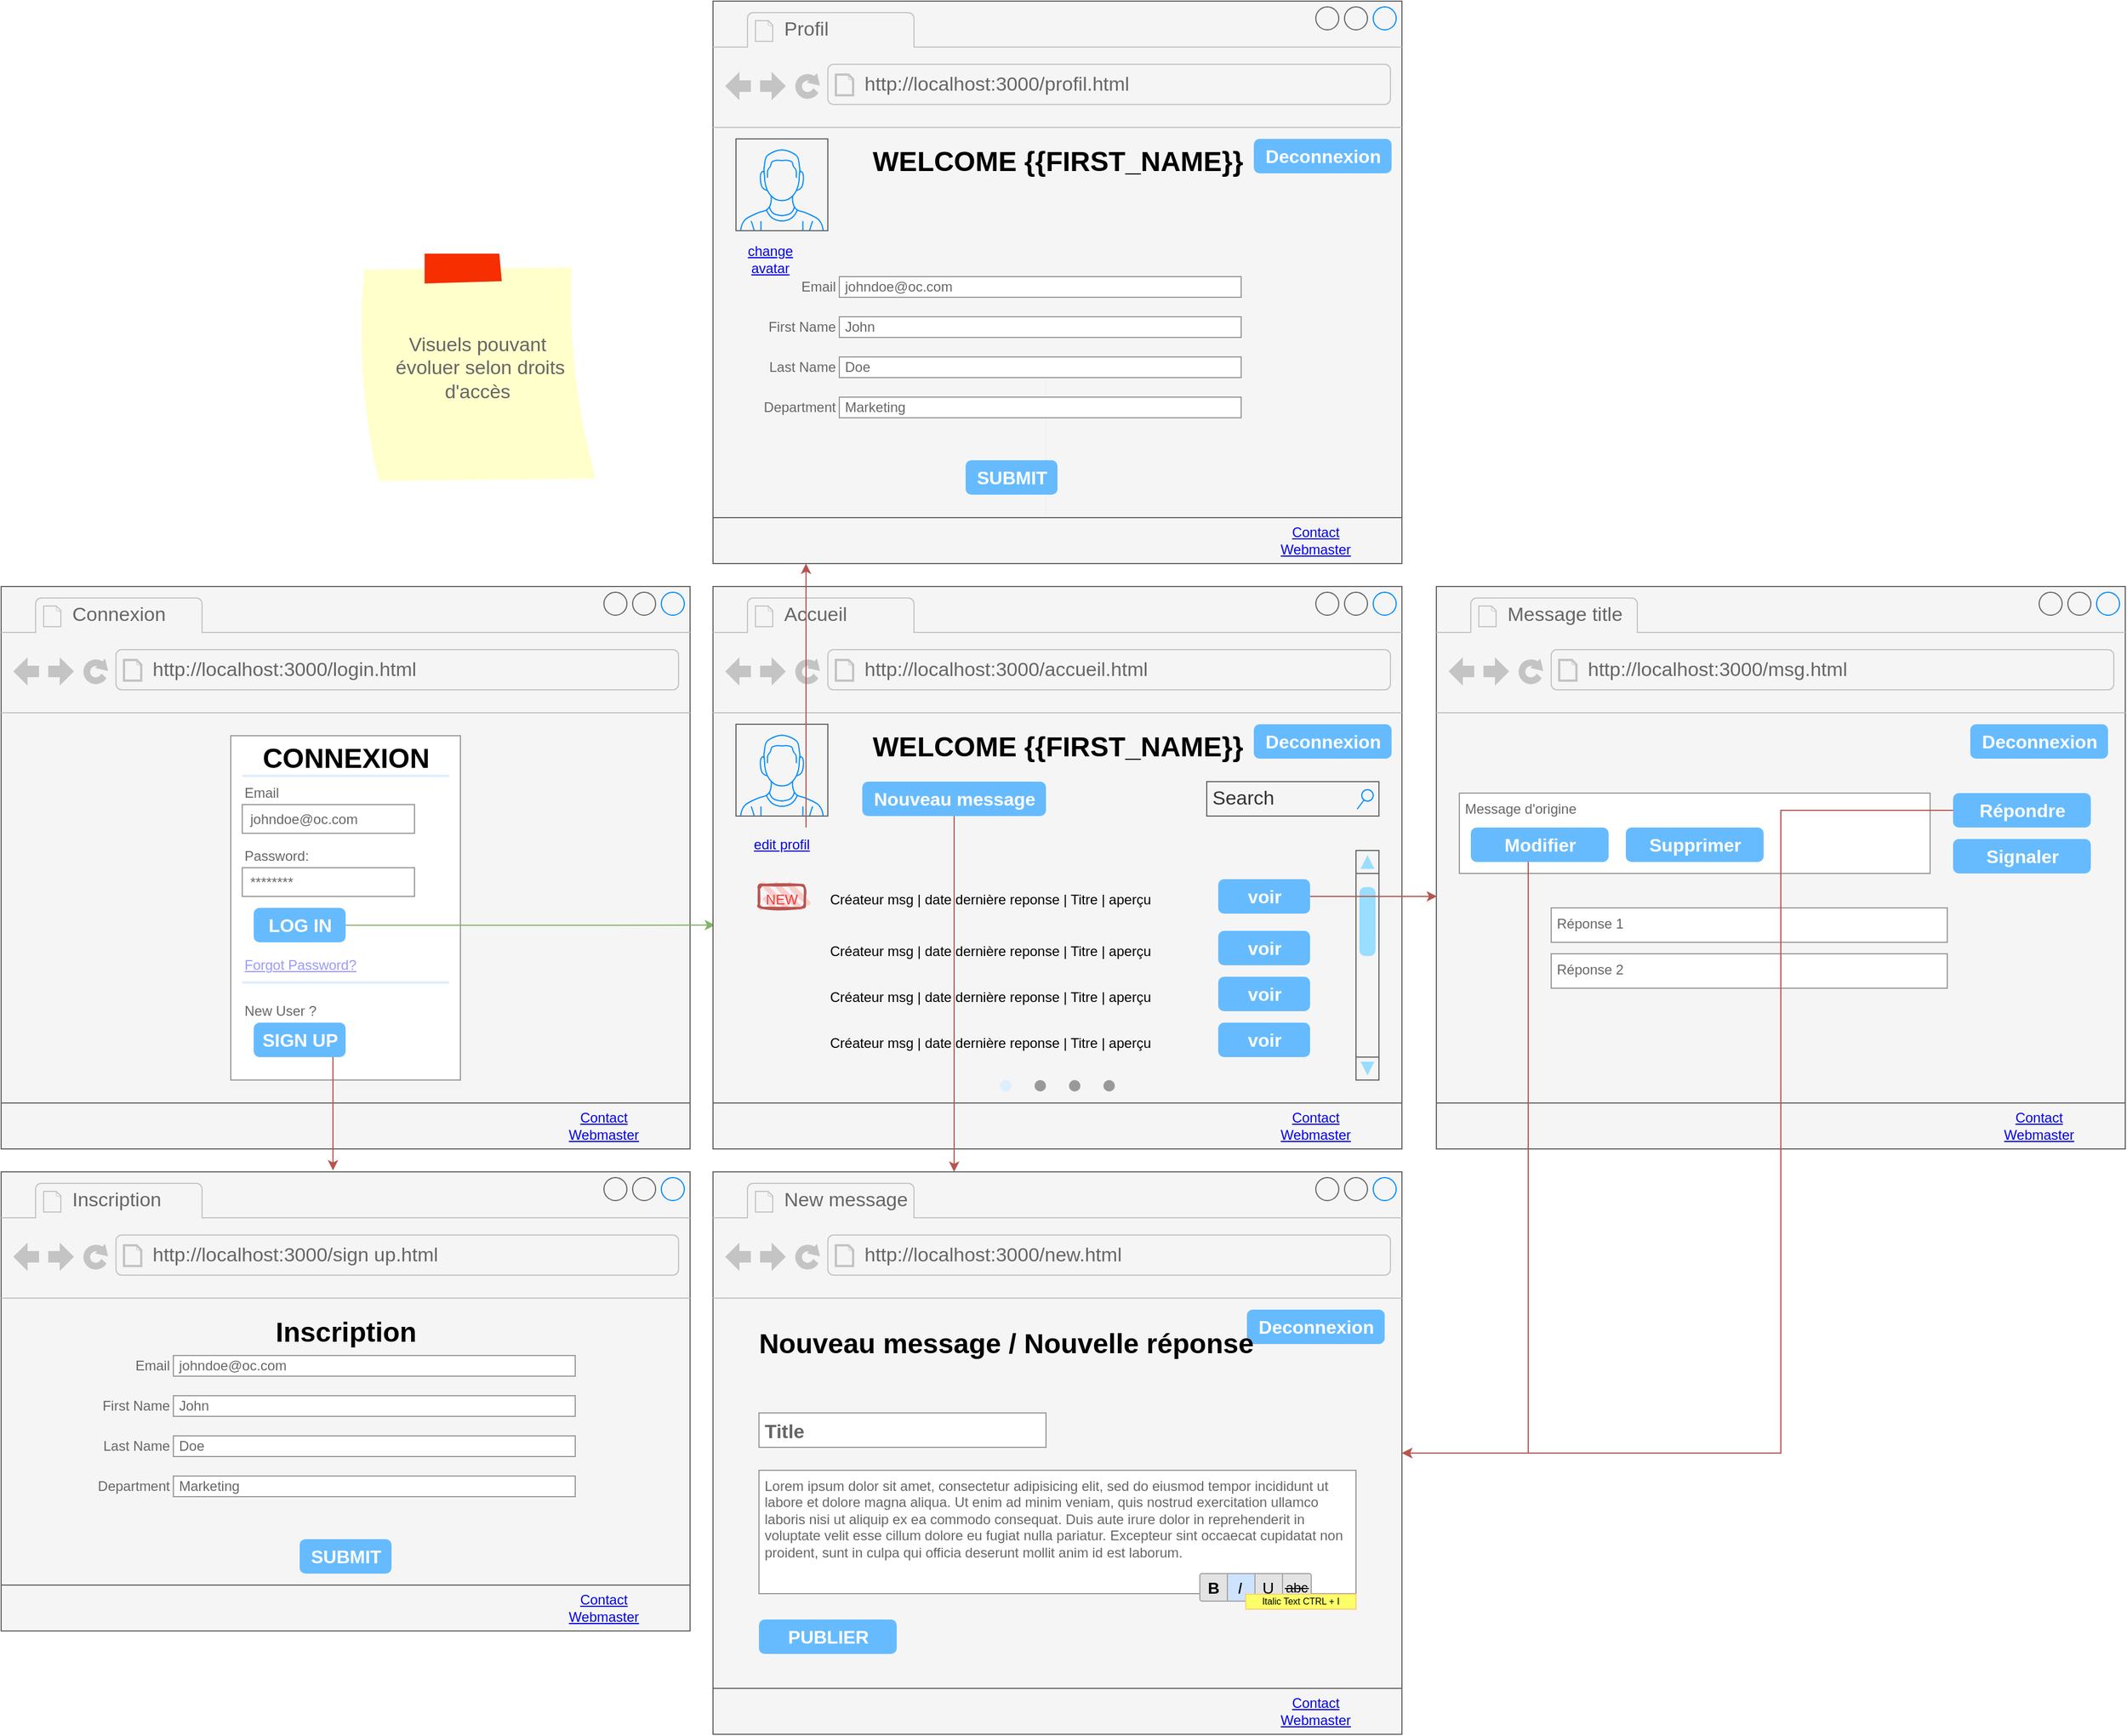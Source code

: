 <mxfile>
    <diagram id="5E7bfMZID5jW_6DPgX_3" name="Wireframe">
        <mxGraphModel dx="873" dy="1793" grid="1" gridSize="10" guides="1" tooltips="1" connect="1" arrows="1" fold="1" page="1" pageScale="1" pageWidth="827" pageHeight="1169" math="0" shadow="0">
            <root>
                <mxCell id="0"/>
                <mxCell id="1" parent="0"/>
                <mxCell id="8" value="" style="strokeWidth=1;shadow=0;dashed=0;align=center;html=1;shape=mxgraph.mockup.containers.browserWindow;rSize=0;strokeColor2=#008cff;strokeColor3=#c4c4c4;mainText=,;recursiveResize=0;fillColor=#f5f5f5;strokeColor=#666666;fontColor=#333333;" parent="1" vertex="1">
                    <mxGeometry x="30" y="10" width="600" height="490" as="geometry"/>
                </mxCell>
                <mxCell id="9" value="Connexion" style="strokeWidth=1;shadow=0;dashed=0;align=center;html=1;shape=mxgraph.mockup.containers.anchor;fontSize=17;fontColor=#666666;align=left;" parent="8" vertex="1">
                    <mxGeometry x="60" y="12" width="110" height="26" as="geometry"/>
                </mxCell>
                <mxCell id="10" value="http://localhost:3000/login.html" style="strokeWidth=1;shadow=0;dashed=0;align=center;html=1;shape=mxgraph.mockup.containers.anchor;rSize=0;fontSize=17;fontColor=#666666;align=left;" parent="8" vertex="1">
                    <mxGeometry x="130" y="60" width="250" height="26" as="geometry"/>
                </mxCell>
                <mxCell id="13" value="" style="strokeWidth=1;shadow=0;dashed=0;align=center;html=1;shape=mxgraph.mockup.forms.rrect;rSize=0;strokeColor=#999999;fillColor=#ffffff;fontColor=#000000;" parent="8" vertex="1">
                    <mxGeometry x="200" y="130" width="200" height="300" as="geometry"/>
                </mxCell>
                <mxCell id="15" value="" style="shape=line;strokeColor=#ddeeff;strokeWidth=2;html=1;resizeWidth=1;" parent="13" vertex="1">
                    <mxGeometry width="180" height="10" relative="1" as="geometry">
                        <mxPoint x="10" y="30" as="offset"/>
                    </mxGeometry>
                </mxCell>
                <mxCell id="16" value="Email" style="strokeWidth=1;shadow=0;dashed=0;align=center;html=1;shape=mxgraph.mockup.forms.anchor;fontSize=12;fontColor=#666666;align=left;resizeWidth=1;spacingLeft=0;" parent="13" vertex="1">
                    <mxGeometry width="100" height="20" relative="1" as="geometry">
                        <mxPoint x="10" y="40" as="offset"/>
                    </mxGeometry>
                </mxCell>
                <mxCell id="17" value="johndoe@oc.com" style="strokeWidth=1;shadow=0;dashed=0;align=center;html=1;shape=mxgraph.mockup.forms.rrect;rSize=0;strokeColor=#999999;fontColor=#666666;align=left;spacingLeft=5;resizeWidth=1;" parent="13" vertex="1">
                    <mxGeometry width="150" height="25" relative="1" as="geometry">
                        <mxPoint x="10" y="60" as="offset"/>
                    </mxGeometry>
                </mxCell>
                <mxCell id="18" value="Password:" style="strokeWidth=1;shadow=0;dashed=0;align=center;html=1;shape=mxgraph.mockup.forms.anchor;fontSize=12;fontColor=#666666;align=left;resizeWidth=1;spacingLeft=0;" parent="13" vertex="1">
                    <mxGeometry width="100" height="20" relative="1" as="geometry">
                        <mxPoint x="10" y="95" as="offset"/>
                    </mxGeometry>
                </mxCell>
                <mxCell id="19" value="********" style="strokeWidth=1;shadow=0;dashed=0;align=center;html=1;shape=mxgraph.mockup.forms.rrect;rSize=0;strokeColor=#999999;fontColor=#666666;align=left;spacingLeft=5;resizeWidth=1;" parent="13" vertex="1">
                    <mxGeometry width="150" height="25" relative="1" as="geometry">
                        <mxPoint x="10" y="115" as="offset"/>
                    </mxGeometry>
                </mxCell>
                <mxCell id="20" value="LOG IN" style="strokeWidth=1;shadow=0;dashed=0;align=center;html=1;shape=mxgraph.mockup.forms.rrect;rSize=5;strokeColor=none;fontColor=#ffffff;fillColor=#66bbff;fontSize=16;fontStyle=1;" parent="13" vertex="1">
                    <mxGeometry y="1" width="80" height="30" relative="1" as="geometry">
                        <mxPoint x="20" y="-150" as="offset"/>
                    </mxGeometry>
                </mxCell>
                <mxCell id="21" value="Forgot Password?" style="strokeWidth=1;shadow=0;dashed=0;align=center;html=1;shape=mxgraph.mockup.forms.anchor;fontSize=12;fontColor=#9999ff;align=left;spacingLeft=0;fontStyle=4;resizeWidth=1;" parent="13" vertex="1">
                    <mxGeometry y="1" width="150" height="20" relative="1" as="geometry">
                        <mxPoint x="10" y="-110" as="offset"/>
                    </mxGeometry>
                </mxCell>
                <mxCell id="22" value="" style="shape=line;strokeColor=#ddeeff;strokeWidth=2;html=1;resizeWidth=1;" parent="13" vertex="1">
                    <mxGeometry y="1" width="180" height="10" relative="1" as="geometry">
                        <mxPoint x="10" y="-90" as="offset"/>
                    </mxGeometry>
                </mxCell>
                <mxCell id="23" value="New User ?" style="strokeWidth=1;shadow=0;dashed=0;align=center;html=1;shape=mxgraph.mockup.forms.anchor;fontSize=12;fontColor=#666666;align=left;spacingLeft=0;resizeWidth=1;" parent="13" vertex="1">
                    <mxGeometry y="1" width="150" height="20" relative="1" as="geometry">
                        <mxPoint x="10" y="-70" as="offset"/>
                    </mxGeometry>
                </mxCell>
                <mxCell id="24" value="SIGN UP" style="strokeWidth=1;shadow=0;dashed=0;align=center;html=1;shape=mxgraph.mockup.forms.rrect;rSize=5;strokeColor=none;fontColor=#ffffff;fillColor=#66bbff;fontSize=16;fontStyle=1;" parent="13" vertex="1">
                    <mxGeometry y="1" width="80" height="30" relative="1" as="geometry">
                        <mxPoint x="20" y="-50" as="offset"/>
                    </mxGeometry>
                </mxCell>
                <mxCell id="12" value="CONNEXION" style="text;strokeColor=none;fillColor=none;html=1;fontSize=24;fontStyle=1;verticalAlign=middle;align=center;fontColor=#000000;" parent="13" vertex="1">
                    <mxGeometry x="50" width="100" height="40" as="geometry"/>
                </mxCell>
                <mxCell id="XLip7TIWwRTX9WiW1p4o-142" value="" style="rounded=0;whiteSpace=wrap;html=1;align=left;fillColor=#f5f5f5;strokeColor=#666666;fontColor=#333333;" parent="8" vertex="1">
                    <mxGeometry y="450" width="600" height="40" as="geometry"/>
                </mxCell>
                <UserObject label="Contact Webmaster" id="XLip7TIWwRTX9WiW1p4o-144">
                    <mxCell style="text;html=1;strokeColor=none;fillColor=none;whiteSpace=wrap;align=center;verticalAlign=middle;fontColor=#0000EE;fontStyle=4;" parent="8" vertex="1">
                        <mxGeometry x="480" y="450" width="90" height="40" as="geometry"/>
                    </mxCell>
                </UserObject>
                <mxCell id="25" value="" style="strokeWidth=1;shadow=0;dashed=0;align=center;html=1;shape=mxgraph.mockup.containers.browserWindow;rSize=0;strokeColor2=#008cff;strokeColor3=#c4c4c4;mainText=,;recursiveResize=0;fillColor=#f5f5f5;strokeColor=#666666;fontColor=#333333;" parent="1" vertex="1">
                    <mxGeometry x="30" y="520" width="600" height="400" as="geometry"/>
                </mxCell>
                <mxCell id="XLip7TIWwRTX9WiW1p4o-145" value="" style="rounded=0;whiteSpace=wrap;html=1;align=left;fillColor=#f5f5f5;strokeColor=#666666;fontColor=#333333;" parent="25" vertex="1">
                    <mxGeometry y="360" width="600" height="40" as="geometry"/>
                </mxCell>
                <mxCell id="26" value="Inscription" style="strokeWidth=1;shadow=0;dashed=0;align=center;html=1;shape=mxgraph.mockup.containers.anchor;fontSize=17;fontColor=#666666;align=left;" parent="25" vertex="1">
                    <mxGeometry x="60" y="12" width="110" height="26" as="geometry"/>
                </mxCell>
                <mxCell id="27" value="http://localhost:3000/sign up.html" style="strokeWidth=1;shadow=0;dashed=0;align=center;html=1;shape=mxgraph.mockup.containers.anchor;rSize=0;fontSize=17;fontColor=#666666;align=left;" parent="25" vertex="1">
                    <mxGeometry x="130" y="60" width="250" height="26" as="geometry"/>
                </mxCell>
                <mxCell id="28" value="Inscription" style="text;strokeColor=none;fillColor=none;html=1;fontSize=24;fontStyle=1;verticalAlign=middle;align=center;fontColor=#000000;" parent="25" vertex="1">
                    <mxGeometry x="250" y="120" width="100" height="40" as="geometry"/>
                </mxCell>
                <mxCell id="41" value="Email" style="strokeWidth=1;shadow=0;dashed=0;align=center;html=1;shape=mxgraph.mockup.forms.anchor;align=right;spacingRight=2;fontColor=#666666;" parent="25" vertex="1">
                    <mxGeometry x="100" y="160" width="50" height="18" as="geometry"/>
                </mxCell>
                <mxCell id="42" value="johndoe@oc.com" style="strokeWidth=1;shadow=0;dashed=0;align=center;html=1;shape=mxgraph.mockup.forms.rrect;fillColor=#ffffff;rSize=0;fontColor=#666666;align=left;spacingLeft=3;strokeColor=#999999;" parent="25" vertex="1">
                    <mxGeometry x="150" y="160" width="350" height="18" as="geometry"/>
                </mxCell>
                <mxCell id="43" value="First Name" style="strokeWidth=1;shadow=0;dashed=0;align=center;html=1;shape=mxgraph.mockup.forms.anchor;align=right;spacingRight=2;fontColor=#666666;" parent="25" vertex="1">
                    <mxGeometry x="100" y="195" width="50" height="18" as="geometry"/>
                </mxCell>
                <mxCell id="44" value="John" style="strokeWidth=1;shadow=0;dashed=0;align=center;html=1;shape=mxgraph.mockup.forms.rrect;fillColor=#ffffff;rSize=0;fontColor=#666666;align=left;spacingLeft=3;strokeColor=#999999;" parent="25" vertex="1">
                    <mxGeometry x="150" y="195" width="350" height="18" as="geometry"/>
                </mxCell>
                <mxCell id="45" value="Last Name" style="strokeWidth=1;shadow=0;dashed=0;align=center;html=1;shape=mxgraph.mockup.forms.anchor;align=right;spacingRight=2;fontColor=#666666;" parent="25" vertex="1">
                    <mxGeometry x="100" y="230" width="50" height="18" as="geometry"/>
                </mxCell>
                <mxCell id="46" value="Doe" style="strokeWidth=1;shadow=0;dashed=0;align=center;html=1;shape=mxgraph.mockup.forms.rrect;fillColor=#ffffff;rSize=0;fontColor=#666666;align=left;spacingLeft=3;strokeColor=#999999;" parent="25" vertex="1">
                    <mxGeometry x="150" y="230" width="350" height="18" as="geometry"/>
                </mxCell>
                <mxCell id="47" value="Department" style="strokeWidth=1;shadow=0;dashed=0;align=center;html=1;shape=mxgraph.mockup.forms.anchor;align=right;spacingRight=2;fontColor=#666666;" parent="25" vertex="1">
                    <mxGeometry x="100" y="265" width="50" height="18" as="geometry"/>
                </mxCell>
                <mxCell id="48" value="Marketing" style="strokeWidth=1;shadow=0;dashed=0;align=center;html=1;shape=mxgraph.mockup.forms.rrect;fillColor=#ffffff;rSize=0;fontColor=#666666;align=left;spacingLeft=3;strokeColor=#999999;" parent="25" vertex="1">
                    <mxGeometry x="150" y="265" width="350" height="18" as="geometry"/>
                </mxCell>
                <mxCell id="sQcBd_8dNYgBWU_2TNZa-68" value="SUBMIT" style="strokeWidth=1;shadow=0;dashed=0;align=center;html=1;shape=mxgraph.mockup.forms.rrect;rSize=5;strokeColor=none;fontColor=#ffffff;fillColor=#66bbff;fontSize=16;fontStyle=1;" parent="25" vertex="1">
                    <mxGeometry x="260" y="320" width="80" height="30" as="geometry"/>
                </mxCell>
                <UserObject label="Contact Webmaster" id="XLip7TIWwRTX9WiW1p4o-146">
                    <mxCell style="text;html=1;strokeColor=none;fillColor=none;whiteSpace=wrap;align=center;verticalAlign=middle;fontColor=#0000EE;fontStyle=4;" parent="25" vertex="1">
                        <mxGeometry x="480" y="360" width="90" height="40" as="geometry"/>
                    </mxCell>
                </UserObject>
                <mxCell id="sQcBd_8dNYgBWU_2TNZa-69" style="edgeStyle=elbowEdgeStyle;rounded=0;orthogonalLoop=1;jettySize=auto;html=1;fontColor=#000000;fillColor=#d5e8d4;strokeColor=#82b366;exitX=1;exitY=0.506;exitDx=0;exitDy=0;exitPerimeter=0;sketch=0;entryX=0.003;entryY=0.602;entryDx=0;entryDy=0;entryPerimeter=0;jumpSize=10;" parent="1" source="20" target="sQcBd_8dNYgBWU_2TNZa-70" edge="1">
                    <mxGeometry relative="1" as="geometry">
                        <mxPoint x="329.44" y="454.25" as="sourcePoint"/>
                        <mxPoint x="700" y="510" as="targetPoint"/>
                        <Array as="points">
                            <mxPoint x="570" y="440"/>
                        </Array>
                    </mxGeometry>
                </mxCell>
                <mxCell id="XLip7TIWwRTX9WiW1p4o-68" style="edgeStyle=elbowEdgeStyle;rounded=0;sketch=0;orthogonalLoop=1;jettySize=auto;html=1;startArrow=none;startFill=0;strokeColor=#b85450;fontColor=#FF3333;fillColor=#f8cecc;entryX=0.482;entryY=-0.003;entryDx=0;entryDy=0;entryPerimeter=0;jumpSize=10;" parent="1" source="24" target="25" edge="1">
                    <mxGeometry relative="1" as="geometry">
                        <mxPoint x="680" y="405" as="targetPoint"/>
                        <Array as="points">
                            <mxPoint x="319" y="470"/>
                        </Array>
                    </mxGeometry>
                </mxCell>
                <mxCell id="sQcBd_8dNYgBWU_2TNZa-70" value="" style="strokeWidth=1;shadow=0;dashed=0;align=center;html=1;shape=mxgraph.mockup.containers.browserWindow;rSize=0;strokeColor2=#008cff;strokeColor3=#c4c4c4;mainText=,;recursiveResize=0;fillColor=#f5f5f5;strokeColor=#666666;fontColor=#333333;" parent="1" vertex="1">
                    <mxGeometry x="650" y="10" width="600" height="490" as="geometry"/>
                </mxCell>
                <mxCell id="sQcBd_8dNYgBWU_2TNZa-71" value="Accueil" style="strokeWidth=1;shadow=0;dashed=0;align=center;html=1;shape=mxgraph.mockup.containers.anchor;fontSize=17;fontColor=#666666;align=left;" parent="sQcBd_8dNYgBWU_2TNZa-70" vertex="1">
                    <mxGeometry x="60" y="12" width="110" height="26" as="geometry"/>
                </mxCell>
                <mxCell id="sQcBd_8dNYgBWU_2TNZa-72" value="http://localhost:3000/accueil.html" style="strokeWidth=1;shadow=0;dashed=0;align=center;html=1;shape=mxgraph.mockup.containers.anchor;rSize=0;fontSize=17;fontColor=#666666;align=left;" parent="sQcBd_8dNYgBWU_2TNZa-70" vertex="1">
                    <mxGeometry x="130" y="60" width="250" height="26" as="geometry"/>
                </mxCell>
                <mxCell id="sQcBd_8dNYgBWU_2TNZa-73" value="WELCOME {{FIRST_NAME}}" style="text;strokeColor=none;fillColor=none;html=1;fontSize=24;fontStyle=1;verticalAlign=middle;align=center;fontColor=#000000;" parent="sQcBd_8dNYgBWU_2TNZa-70" vertex="1">
                    <mxGeometry x="250" y="120" width="100" height="40" as="geometry"/>
                </mxCell>
                <mxCell id="sQcBd_8dNYgBWU_2TNZa-88" value="" style="verticalLabelPosition=bottom;shadow=0;dashed=0;align=center;html=1;verticalAlign=top;strokeWidth=1;shape=mxgraph.mockup.containers.userMale;strokeColor=#666666;strokeColor2=#008cff;fontColor=#333333;fillColor=#f5f5f5;" parent="sQcBd_8dNYgBWU_2TNZa-70" vertex="1">
                    <mxGeometry x="20" y="120" width="80" height="80" as="geometry"/>
                </mxCell>
                <mxCell id="wybrBzUwkW8KtBlB19jK-52" value="Search" style="strokeWidth=1;shadow=0;dashed=0;align=center;html=1;shape=mxgraph.mockup.forms.searchBox;strokeColor=#666666;mainText=;strokeColor2=#008cff;fontColor=#333333;fontSize=17;align=left;spacingLeft=3;fillColor=#f5f5f5;" parent="sQcBd_8dNYgBWU_2TNZa-70" vertex="1">
                    <mxGeometry x="430" y="170" width="150" height="30" as="geometry"/>
                </mxCell>
                <mxCell id="XLip7TIWwRTX9WiW1p4o-53" value="Créateur msg | date dernière reponse | Titre | aperçu&amp;nbsp;" style="text;html=1;strokeColor=none;fillColor=none;align=left;verticalAlign=middle;whiteSpace=wrap;rounded=0;fontColor=#000000;labelPosition=center;verticalLabelPosition=middle;" parent="sQcBd_8dNYgBWU_2TNZa-70" vertex="1">
                    <mxGeometry x="100" y="262.5" width="380" height="20" as="geometry"/>
                </mxCell>
                <mxCell id="XLip7TIWwRTX9WiW1p4o-54" value="voir" style="strokeWidth=1;shadow=0;dashed=0;align=center;html=1;shape=mxgraph.mockup.forms.rrect;rSize=5;strokeColor=none;fontColor=#ffffff;fillColor=#66bbff;fontSize=16;fontStyle=1;" parent="sQcBd_8dNYgBWU_2TNZa-70" vertex="1">
                    <mxGeometry x="440" y="255" width="80" height="30" as="geometry"/>
                </mxCell>
                <mxCell id="XLip7TIWwRTX9WiW1p4o-55" value="Créateur msg | date dernière reponse | Titre | aperçu&amp;nbsp;" style="text;html=1;strokeColor=none;fillColor=none;align=left;verticalAlign=middle;whiteSpace=wrap;rounded=0;fontColor=#000000;labelPosition=center;verticalLabelPosition=middle;" parent="sQcBd_8dNYgBWU_2TNZa-70" vertex="1">
                    <mxGeometry x="100" y="307.5" width="380" height="20" as="geometry"/>
                </mxCell>
                <mxCell id="XLip7TIWwRTX9WiW1p4o-56" value="voir" style="strokeWidth=1;shadow=0;dashed=0;align=center;html=1;shape=mxgraph.mockup.forms.rrect;rSize=5;strokeColor=none;fontColor=#ffffff;fillColor=#66bbff;fontSize=16;fontStyle=1;" parent="sQcBd_8dNYgBWU_2TNZa-70" vertex="1">
                    <mxGeometry x="440" y="300" width="80" height="30" as="geometry"/>
                </mxCell>
                <mxCell id="XLip7TIWwRTX9WiW1p4o-57" value="Créateur msg | date dernière reponse | Titre | aperçu" style="text;html=1;strokeColor=none;fillColor=none;align=left;verticalAlign=middle;whiteSpace=wrap;rounded=0;fontColor=#000000;labelPosition=center;verticalLabelPosition=middle;" parent="sQcBd_8dNYgBWU_2TNZa-70" vertex="1">
                    <mxGeometry x="100" y="347.5" width="380" height="20" as="geometry"/>
                </mxCell>
                <mxCell id="XLip7TIWwRTX9WiW1p4o-58" value="voir" style="strokeWidth=1;shadow=0;dashed=0;align=center;html=1;shape=mxgraph.mockup.forms.rrect;rSize=5;strokeColor=none;fontColor=#ffffff;fillColor=#66bbff;fontSize=16;fontStyle=1;" parent="sQcBd_8dNYgBWU_2TNZa-70" vertex="1">
                    <mxGeometry x="440" y="340" width="80" height="30" as="geometry"/>
                </mxCell>
                <mxCell id="XLip7TIWwRTX9WiW1p4o-59" value="Créateur msg | date dernière reponse | Titre | aperçu" style="text;html=1;strokeColor=none;fillColor=none;align=left;verticalAlign=middle;whiteSpace=wrap;rounded=0;fontColor=#000000;labelPosition=center;verticalLabelPosition=middle;" parent="sQcBd_8dNYgBWU_2TNZa-70" vertex="1">
                    <mxGeometry x="100" y="387.5" width="380" height="20" as="geometry"/>
                </mxCell>
                <mxCell id="XLip7TIWwRTX9WiW1p4o-60" value="voir" style="strokeWidth=1;shadow=0;dashed=0;align=center;html=1;shape=mxgraph.mockup.forms.rrect;rSize=5;strokeColor=none;fontColor=#ffffff;fillColor=#66bbff;fontSize=16;fontStyle=1;" parent="sQcBd_8dNYgBWU_2TNZa-70" vertex="1">
                    <mxGeometry x="440" y="380" width="80" height="30" as="geometry"/>
                </mxCell>
                <mxCell id="XLip7TIWwRTX9WiW1p4o-63" value="" style="rounded=1;whiteSpace=wrap;html=1;strokeWidth=2;fillWeight=4;hachureGap=8;hachureAngle=45;fillColor=#f8cecc;sketch=1;align=left;labelBorderColor=none;strokeColor=#b85450;" parent="sQcBd_8dNYgBWU_2TNZa-70" vertex="1">
                    <mxGeometry x="40" y="260" width="40" height="20" as="geometry"/>
                </mxCell>
                <mxCell id="XLip7TIWwRTX9WiW1p4o-66" value="NEW" style="text;html=1;strokeColor=none;fillColor=none;align=center;verticalAlign=middle;whiteSpace=wrap;rounded=0;fontColor=#FF3333;" parent="sQcBd_8dNYgBWU_2TNZa-70" vertex="1">
                    <mxGeometry x="40" y="263.75" width="40" height="17.5" as="geometry"/>
                </mxCell>
                <mxCell id="XLip7TIWwRTX9WiW1p4o-67" value="Nouveau message" style="strokeWidth=1;shadow=0;dashed=0;align=center;html=1;shape=mxgraph.mockup.forms.rrect;rSize=5;strokeColor=none;fontColor=#ffffff;fillColor=#66bbff;fontSize=16;fontStyle=1;" parent="sQcBd_8dNYgBWU_2TNZa-70" vertex="1">
                    <mxGeometry x="130" y="170" width="160" height="30" as="geometry"/>
                </mxCell>
                <UserObject label="edit profil" id="sQcBd_8dNYgBWU_2TNZa-86">
                    <mxCell style="text;html=1;strokeColor=none;fillColor=none;whiteSpace=wrap;align=center;verticalAlign=middle;fontColor=#0000EE;fontStyle=4;" parent="sQcBd_8dNYgBWU_2TNZa-70" vertex="1">
                        <mxGeometry x="30" y="210" width="60" height="30" as="geometry"/>
                    </mxCell>
                </UserObject>
                <mxCell id="XLip7TIWwRTX9WiW1p4o-147" value="" style="rounded=0;whiteSpace=wrap;html=1;align=left;fillColor=#f5f5f5;strokeColor=#666666;fontColor=#333333;" parent="sQcBd_8dNYgBWU_2TNZa-70" vertex="1">
                    <mxGeometry y="450" width="600" height="40" as="geometry"/>
                </mxCell>
                <UserObject label="Contact Webmaster" id="XLip7TIWwRTX9WiW1p4o-148">
                    <mxCell style="text;html=1;strokeColor=none;fillColor=none;whiteSpace=wrap;align=center;verticalAlign=middle;fontColor=#0000EE;fontStyle=4;" parent="sQcBd_8dNYgBWU_2TNZa-70" vertex="1">
                        <mxGeometry x="480" y="450" width="90" height="40" as="geometry"/>
                    </mxCell>
                </UserObject>
                <mxCell id="XLip7TIWwRTX9WiW1p4o-154" value="Deconnexion" style="strokeWidth=1;shadow=0;dashed=0;align=center;html=1;shape=mxgraph.mockup.forms.rrect;rSize=5;strokeColor=none;fontColor=#ffffff;fillColor=#66bbff;fontSize=16;fontStyle=1;" parent="sQcBd_8dNYgBWU_2TNZa-70" vertex="1">
                    <mxGeometry x="471" y="120" width="120" height="30" as="geometry"/>
                </mxCell>
                <mxCell id="XLip7TIWwRTX9WiW1p4o-157" value="" style="verticalLabelPosition=bottom;shadow=0;dashed=0;align=center;html=1;verticalAlign=top;strokeWidth=1;shape=mxgraph.mockup.navigation.scrollBar;strokeColor=#666666;barPos=88.086;fillColor2=#99ddff;strokeColor2=none;direction=north;fontColor=#333333;fillColor=#f5f5f5;" parent="sQcBd_8dNYgBWU_2TNZa-70" vertex="1">
                    <mxGeometry x="560" y="230" width="20" height="200" as="geometry"/>
                </mxCell>
                <mxCell id="msfw2KSYRCDhlQG1-3WN-48" value="" style="verticalLabelPosition=bottom;shadow=0;dashed=0;align=center;html=1;verticalAlign=top;strokeWidth=1;shape=mxgraph.mockup.navigation.pageControl;fillColor=#999999;strokeColor=#ddeeff;fontColor=#FF3333;" parent="sQcBd_8dNYgBWU_2TNZa-70" vertex="1">
                    <mxGeometry x="250" y="420" width="100" height="30" as="geometry"/>
                </mxCell>
                <mxCell id="XLip7TIWwRTX9WiW1p4o-69" value="" style="strokeWidth=1;shadow=0;dashed=0;align=center;html=1;shape=mxgraph.mockup.containers.browserWindow;rSize=0;strokeColor2=#008cff;strokeColor3=#c4c4c4;mainText=,;recursiveResize=0;fillColor=#f5f5f5;fontColor=#333333;strokeColor=none;labelBorderColor=none;" parent="1" vertex="1">
                    <mxGeometry x="1280" y="10" width="600" height="490" as="geometry"/>
                </mxCell>
                <mxCell id="msfw2KSYRCDhlQG1-3WN-77" value="Message d'origine" style="strokeWidth=1;shadow=0;dashed=0;align=center;html=1;shape=mxgraph.mockup.forms.rrect;fillColor=#ffffff;rSize=0;fontColor=#666666;align=left;spacingLeft=3;strokeColor=#999999;verticalAlign=top;whiteSpace=wrap;labelBackgroundColor=none;" parent="XLip7TIWwRTX9WiW1p4o-69" vertex="1">
                    <mxGeometry x="20" y="180" width="410" height="70" as="geometry"/>
                </mxCell>
                <mxCell id="XLip7TIWwRTX9WiW1p4o-70" value="Message title" style="strokeWidth=1;shadow=0;dashed=0;align=center;html=1;shape=mxgraph.mockup.containers.anchor;fontSize=17;fontColor=#666666;align=left;" parent="XLip7TIWwRTX9WiW1p4o-69" vertex="1">
                    <mxGeometry x="60" y="12" width="160" height="26" as="geometry"/>
                </mxCell>
                <mxCell id="XLip7TIWwRTX9WiW1p4o-71" value="http://localhost:3000/msg.html" style="strokeWidth=1;shadow=0;dashed=0;align=center;html=1;shape=mxgraph.mockup.containers.anchor;rSize=0;fontSize=17;fontColor=#666666;align=left;" parent="XLip7TIWwRTX9WiW1p4o-69" vertex="1">
                    <mxGeometry x="130" y="60" width="250" height="26" as="geometry"/>
                </mxCell>
                <mxCell id="XLip7TIWwRTX9WiW1p4o-149" value="" style="rounded=0;whiteSpace=wrap;html=1;align=left;fillColor=#f5f5f5;strokeColor=#666666;fontColor=#333333;" parent="XLip7TIWwRTX9WiW1p4o-69" vertex="1">
                    <mxGeometry y="450" width="600" height="40" as="geometry"/>
                </mxCell>
                <UserObject label="Contact Webmaster" id="XLip7TIWwRTX9WiW1p4o-150">
                    <mxCell style="text;html=1;strokeColor=none;fillColor=none;whiteSpace=wrap;align=center;verticalAlign=middle;fontColor=#0000EE;fontStyle=4;" parent="XLip7TIWwRTX9WiW1p4o-69" vertex="1">
                        <mxGeometry x="480" y="450" width="90" height="40" as="geometry"/>
                    </mxCell>
                </UserObject>
                <mxCell id="XLip7TIWwRTX9WiW1p4o-156" value="Deconnexion" style="strokeWidth=1;shadow=0;dashed=0;align=center;html=1;shape=mxgraph.mockup.forms.rrect;rSize=5;strokeColor=none;fontColor=#ffffff;fillColor=#66bbff;fontSize=16;fontStyle=1;" parent="XLip7TIWwRTX9WiW1p4o-69" vertex="1">
                    <mxGeometry x="465" y="120" width="120" height="30" as="geometry"/>
                </mxCell>
                <mxCell id="msfw2KSYRCDhlQG1-3WN-64" value="Modifier" style="strokeWidth=1;shadow=0;dashed=0;align=center;html=1;shape=mxgraph.mockup.forms.rrect;rSize=5;strokeColor=none;fontColor=#ffffff;fillColor=#66bbff;fontSize=16;fontStyle=1;" parent="XLip7TIWwRTX9WiW1p4o-69" vertex="1">
                    <mxGeometry x="30" y="210" width="120" height="30" as="geometry"/>
                </mxCell>
                <mxCell id="msfw2KSYRCDhlQG1-3WN-65" value="Signaler" style="strokeWidth=1;shadow=0;dashed=0;align=center;html=1;shape=mxgraph.mockup.forms.rrect;rSize=5;strokeColor=none;fontColor=#ffffff;fillColor=#66bbff;fontSize=16;fontStyle=1;" parent="XLip7TIWwRTX9WiW1p4o-69" vertex="1">
                    <mxGeometry x="450" y="220" width="120" height="30" as="geometry"/>
                </mxCell>
                <mxCell id="msfw2KSYRCDhlQG1-3WN-78" value="Supprimer" style="strokeWidth=1;shadow=0;dashed=0;align=center;html=1;shape=mxgraph.mockup.forms.rrect;rSize=5;strokeColor=none;fontColor=#ffffff;fillColor=#66bbff;fontSize=16;fontStyle=1;" parent="XLip7TIWwRTX9WiW1p4o-69" vertex="1">
                    <mxGeometry x="165" y="210" width="120" height="30" as="geometry"/>
                </mxCell>
                <mxCell id="msfw2KSYRCDhlQG1-3WN-79" value="Répondre" style="strokeWidth=1;shadow=0;dashed=0;align=center;html=1;shape=mxgraph.mockup.forms.rrect;rSize=5;strokeColor=none;fontColor=#ffffff;fillColor=#66bbff;fontSize=16;fontStyle=1;" parent="XLip7TIWwRTX9WiW1p4o-69" vertex="1">
                    <mxGeometry x="450" y="180" width="120" height="30" as="geometry"/>
                </mxCell>
                <mxCell id="msfw2KSYRCDhlQG1-3WN-95" value="Réponse 1" style="strokeWidth=1;shadow=0;dashed=0;align=center;html=1;shape=mxgraph.mockup.forms.rrect;fillColor=#ffffff;rSize=0;fontColor=#666666;align=left;spacingLeft=3;strokeColor=#999999;verticalAlign=top;whiteSpace=wrap;labelBackgroundColor=none;" parent="XLip7TIWwRTX9WiW1p4o-69" vertex="1">
                    <mxGeometry x="100" y="280" width="345" height="30" as="geometry"/>
                </mxCell>
                <mxCell id="msfw2KSYRCDhlQG1-3WN-99" value="Réponse 2" style="strokeWidth=1;shadow=0;dashed=0;align=center;html=1;shape=mxgraph.mockup.forms.rrect;fillColor=#ffffff;rSize=0;fontColor=#666666;align=left;spacingLeft=3;strokeColor=#999999;verticalAlign=top;whiteSpace=wrap;labelBackgroundColor=none;" parent="XLip7TIWwRTX9WiW1p4o-69" vertex="1">
                    <mxGeometry x="100" y="320" width="345" height="30" as="geometry"/>
                </mxCell>
                <mxCell id="XLip7TIWwRTX9WiW1p4o-89" value="" style="strokeWidth=1;shadow=0;dashed=0;align=center;html=1;shape=mxgraph.mockup.containers.browserWindow;rSize=0;strokeColor2=#008cff;strokeColor3=#c4c4c4;mainText=,;recursiveResize=0;fillColor=#f5f5f5;strokeColor=#666666;fontColor=#333333;" parent="1" vertex="1">
                    <mxGeometry x="650" y="-500" width="600" height="490" as="geometry"/>
                </mxCell>
                <mxCell id="XLip7TIWwRTX9WiW1p4o-90" value="Profil" style="strokeWidth=1;shadow=0;dashed=0;align=center;html=1;shape=mxgraph.mockup.containers.anchor;fontSize=17;fontColor=#666666;align=left;" parent="XLip7TIWwRTX9WiW1p4o-89" vertex="1">
                    <mxGeometry x="60" y="12" width="110" height="26" as="geometry"/>
                </mxCell>
                <mxCell id="XLip7TIWwRTX9WiW1p4o-91" value="http://localhost:3000/profil.html" style="strokeWidth=1;shadow=0;dashed=0;align=center;html=1;shape=mxgraph.mockup.containers.anchor;rSize=0;fontSize=17;fontColor=#666666;align=left;" parent="XLip7TIWwRTX9WiW1p4o-89" vertex="1">
                    <mxGeometry x="130" y="60" width="250" height="26" as="geometry"/>
                </mxCell>
                <mxCell id="XLip7TIWwRTX9WiW1p4o-92" value="WELCOME {{FIRST_NAME}}" style="text;strokeColor=none;fillColor=none;html=1;fontSize=24;fontStyle=1;verticalAlign=middle;align=center;fontColor=#000000;" parent="XLip7TIWwRTX9WiW1p4o-89" vertex="1">
                    <mxGeometry x="250" y="120" width="100" height="40" as="geometry"/>
                </mxCell>
                <mxCell id="XLip7TIWwRTX9WiW1p4o-94" value="" style="verticalLabelPosition=bottom;shadow=0;dashed=0;align=center;html=1;verticalAlign=top;strokeWidth=1;shape=mxgraph.mockup.containers.userMale;strokeColor=#666666;strokeColor2=#008cff;fontColor=#333333;fillColor=#f5f5f5;" parent="XLip7TIWwRTX9WiW1p4o-89" vertex="1">
                    <mxGeometry x="20" y="120" width="80" height="80" as="geometry"/>
                </mxCell>
                <mxCell id="XLip7TIWwRTX9WiW1p4o-109" style="edgeStyle=elbowEdgeStyle;rounded=0;sketch=0;orthogonalLoop=1;jettySize=auto;html=1;startArrow=none;startFill=0;strokeColor=#f0f0f0;fontColor=#FF3333;" parent="XLip7TIWwRTX9WiW1p4o-89" target="XLip7TIWwRTX9WiW1p4o-89" edge="1">
                    <mxGeometry relative="1" as="geometry">
                        <mxPoint x="290" y="317.5" as="sourcePoint"/>
                    </mxGeometry>
                </mxCell>
                <mxCell id="XLip7TIWwRTX9WiW1p4o-111" value="Email" style="strokeWidth=1;shadow=0;dashed=0;align=center;html=1;shape=mxgraph.mockup.forms.anchor;align=right;spacingRight=2;fontColor=#666666;" parent="XLip7TIWwRTX9WiW1p4o-89" vertex="1">
                    <mxGeometry x="60" y="240" width="50" height="18" as="geometry"/>
                </mxCell>
                <mxCell id="XLip7TIWwRTX9WiW1p4o-112" value="johndoe@oc.com" style="strokeWidth=1;shadow=0;dashed=0;align=center;html=1;shape=mxgraph.mockup.forms.rrect;fillColor=#ffffff;rSize=0;fontColor=#666666;align=left;spacingLeft=3;strokeColor=#999999;" parent="XLip7TIWwRTX9WiW1p4o-89" vertex="1">
                    <mxGeometry x="110" y="240" width="350" height="18" as="geometry"/>
                </mxCell>
                <mxCell id="XLip7TIWwRTX9WiW1p4o-113" value="First Name" style="strokeWidth=1;shadow=0;dashed=0;align=center;html=1;shape=mxgraph.mockup.forms.anchor;align=right;spacingRight=2;fontColor=#666666;" parent="XLip7TIWwRTX9WiW1p4o-89" vertex="1">
                    <mxGeometry x="60" y="275" width="50" height="18" as="geometry"/>
                </mxCell>
                <mxCell id="XLip7TIWwRTX9WiW1p4o-114" value="John" style="strokeWidth=1;shadow=0;dashed=0;align=center;html=1;shape=mxgraph.mockup.forms.rrect;fillColor=#ffffff;rSize=0;fontColor=#666666;align=left;spacingLeft=3;strokeColor=#999999;" parent="XLip7TIWwRTX9WiW1p4o-89" vertex="1">
                    <mxGeometry x="110" y="275" width="350" height="18" as="geometry"/>
                </mxCell>
                <mxCell id="XLip7TIWwRTX9WiW1p4o-115" value="Last Name" style="strokeWidth=1;shadow=0;dashed=0;align=center;html=1;shape=mxgraph.mockup.forms.anchor;align=right;spacingRight=2;fontColor=#666666;" parent="XLip7TIWwRTX9WiW1p4o-89" vertex="1">
                    <mxGeometry x="60" y="310" width="50" height="18" as="geometry"/>
                </mxCell>
                <mxCell id="XLip7TIWwRTX9WiW1p4o-116" value="Doe" style="strokeWidth=1;shadow=0;dashed=0;align=center;html=1;shape=mxgraph.mockup.forms.rrect;fillColor=#ffffff;rSize=0;fontColor=#666666;align=left;spacingLeft=3;strokeColor=#999999;" parent="XLip7TIWwRTX9WiW1p4o-89" vertex="1">
                    <mxGeometry x="110" y="310" width="350" height="18" as="geometry"/>
                </mxCell>
                <mxCell id="XLip7TIWwRTX9WiW1p4o-117" value="Department" style="strokeWidth=1;shadow=0;dashed=0;align=center;html=1;shape=mxgraph.mockup.forms.anchor;align=right;spacingRight=2;fontColor=#666666;" parent="XLip7TIWwRTX9WiW1p4o-89" vertex="1">
                    <mxGeometry x="60" y="345" width="50" height="18" as="geometry"/>
                </mxCell>
                <mxCell id="XLip7TIWwRTX9WiW1p4o-118" value="Marketing" style="strokeWidth=1;shadow=0;dashed=0;align=center;html=1;shape=mxgraph.mockup.forms.rrect;fillColor=#ffffff;rSize=0;fontColor=#666666;align=left;spacingLeft=3;strokeColor=#999999;" parent="XLip7TIWwRTX9WiW1p4o-89" vertex="1">
                    <mxGeometry x="110" y="345" width="350" height="18" as="geometry"/>
                </mxCell>
                <mxCell id="XLip7TIWwRTX9WiW1p4o-119" value="SUBMIT" style="strokeWidth=1;shadow=0;dashed=0;align=center;html=1;shape=mxgraph.mockup.forms.rrect;rSize=5;strokeColor=none;fontColor=#ffffff;fillColor=#66bbff;fontSize=16;fontStyle=1;" parent="XLip7TIWwRTX9WiW1p4o-89" vertex="1">
                    <mxGeometry x="220" y="400" width="80" height="30" as="geometry"/>
                </mxCell>
                <UserObject label="change avatar" id="XLip7TIWwRTX9WiW1p4o-140">
                    <mxCell style="text;html=1;strokeColor=none;fillColor=none;whiteSpace=wrap;align=center;verticalAlign=middle;fontColor=#0000EE;fontStyle=4;" parent="XLip7TIWwRTX9WiW1p4o-89" vertex="1">
                        <mxGeometry x="20" y="210" width="60" height="30" as="geometry"/>
                    </mxCell>
                </UserObject>
                <mxCell id="XLip7TIWwRTX9WiW1p4o-151" value="" style="rounded=0;whiteSpace=wrap;html=1;align=left;fillColor=#f5f5f5;strokeColor=#666666;fontColor=#333333;" parent="XLip7TIWwRTX9WiW1p4o-89" vertex="1">
                    <mxGeometry y="450" width="600" height="40" as="geometry"/>
                </mxCell>
                <UserObject label="Contact Webmaster" id="XLip7TIWwRTX9WiW1p4o-152">
                    <mxCell style="text;html=1;strokeColor=none;fillColor=none;whiteSpace=wrap;align=center;verticalAlign=middle;fontColor=#0000EE;fontStyle=4;" parent="XLip7TIWwRTX9WiW1p4o-89" vertex="1">
                        <mxGeometry x="480" y="450" width="90" height="40" as="geometry"/>
                    </mxCell>
                </UserObject>
                <mxCell id="XLip7TIWwRTX9WiW1p4o-155" value="Deconnexion" style="strokeWidth=1;shadow=0;dashed=0;align=center;html=1;shape=mxgraph.mockup.forms.rrect;rSize=5;strokeColor=none;fontColor=#ffffff;fillColor=#66bbff;fontSize=16;fontStyle=1;" parent="XLip7TIWwRTX9WiW1p4o-89" vertex="1">
                    <mxGeometry x="471" y="120" width="120" height="30" as="geometry"/>
                </mxCell>
                <mxCell id="XLip7TIWwRTX9WiW1p4o-110" style="edgeStyle=elbowEdgeStyle;rounded=0;sketch=0;orthogonalLoop=1;jettySize=auto;html=1;startArrow=none;startFill=0;strokeColor=#b85450;fontColor=#FF3333;fillColor=#f8cecc;jumpSize=10;" parent="1" source="sQcBd_8dNYgBWU_2TNZa-86" edge="1">
                    <mxGeometry relative="1" as="geometry">
                        <mxPoint x="731" y="-10" as="targetPoint"/>
                    </mxGeometry>
                </mxCell>
                <mxCell id="XLip7TIWwRTX9WiW1p4o-153" style="edgeStyle=elbowEdgeStyle;rounded=0;sketch=0;orthogonalLoop=1;jettySize=auto;html=1;entryX=0.001;entryY=0.551;entryDx=0;entryDy=0;entryPerimeter=0;startArrow=none;startFill=0;strokeColor=#b85450;fontColor=#FF3333;fillColor=#f8cecc;jumpSize=10;" parent="1" source="XLip7TIWwRTX9WiW1p4o-54" target="XLip7TIWwRTX9WiW1p4o-69" edge="1">
                    <mxGeometry relative="1" as="geometry"/>
                </mxCell>
                <mxCell id="XLip7TIWwRTX9WiW1p4o-158" value="" style="strokeWidth=1;shadow=0;dashed=0;align=center;html=1;shape=mxgraph.mockup.containers.browserWindow;rSize=0;strokeColor2=#008cff;strokeColor3=#c4c4c4;mainText=,;recursiveResize=0;fillColor=#f5f5f5;strokeColor=#666666;fontColor=#333333;" parent="1" vertex="1">
                    <mxGeometry x="650" y="520" width="600" height="490" as="geometry"/>
                </mxCell>
                <mxCell id="XLip7TIWwRTX9WiW1p4o-159" value="New message" style="strokeWidth=1;shadow=0;dashed=0;align=center;html=1;shape=mxgraph.mockup.containers.anchor;fontSize=17;fontColor=#666666;align=left;" parent="XLip7TIWwRTX9WiW1p4o-158" vertex="1">
                    <mxGeometry x="60" y="12" width="160" height="26" as="geometry"/>
                </mxCell>
                <mxCell id="XLip7TIWwRTX9WiW1p4o-160" value="http://localhost:3000/new.html" style="strokeWidth=1;shadow=0;dashed=0;align=center;html=1;shape=mxgraph.mockup.containers.anchor;rSize=0;fontSize=17;fontColor=#666666;align=left;" parent="XLip7TIWwRTX9WiW1p4o-158" vertex="1">
                    <mxGeometry x="130" y="60" width="250" height="26" as="geometry"/>
                </mxCell>
                <mxCell id="XLip7TIWwRTX9WiW1p4o-161" value="" style="rounded=0;whiteSpace=wrap;html=1;align=left;fillColor=#f5f5f5;strokeColor=#666666;fontColor=#333333;" parent="XLip7TIWwRTX9WiW1p4o-158" vertex="1">
                    <mxGeometry y="450" width="600" height="40" as="geometry"/>
                </mxCell>
                <UserObject label="Contact Webmaster" id="XLip7TIWwRTX9WiW1p4o-162">
                    <mxCell style="text;html=1;strokeColor=none;fillColor=none;whiteSpace=wrap;align=center;verticalAlign=middle;fontColor=#0000EE;fontStyle=4;" parent="XLip7TIWwRTX9WiW1p4o-158" vertex="1">
                        <mxGeometry x="480" y="450" width="90" height="40" as="geometry"/>
                    </mxCell>
                </UserObject>
                <mxCell id="XLip7TIWwRTX9WiW1p4o-163" value="Deconnexion" style="strokeWidth=1;shadow=0;dashed=0;align=center;html=1;shape=mxgraph.mockup.forms.rrect;rSize=5;strokeColor=none;fontColor=#ffffff;fillColor=#66bbff;fontSize=16;fontStyle=1;" parent="XLip7TIWwRTX9WiW1p4o-158" vertex="1">
                    <mxGeometry x="465" y="120" width="120" height="30" as="geometry"/>
                </mxCell>
                <mxCell id="msfw2KSYRCDhlQG1-3WN-59" value="Lorem ipsum dolor sit amet, consectetur adipisicing elit, sed do eiusmod tempor incididunt ut labore et dolore magna aliqua. Ut enim ad minim veniam, quis nostrud exercitation ullamco laboris nisi ut aliquip ex ea commodo consequat. Duis aute irure dolor in reprehenderit in voluptate velit esse cillum dolore eu fugiat nulla pariatur. Excepteur sint occaecat cupidatat non proident, sunt in culpa qui officia deserunt mollit anim id est laborum." style="strokeWidth=1;shadow=0;dashed=0;align=center;html=1;shape=mxgraph.mockup.forms.rrect;fillColor=#ffffff;rSize=0;fontColor=#666666;align=left;spacingLeft=3;strokeColor=#999999;verticalAlign=top;whiteSpace=wrap;" parent="XLip7TIWwRTX9WiW1p4o-158" vertex="1">
                    <mxGeometry x="40" y="260" width="520" height="107.5" as="geometry"/>
                </mxCell>
                <mxCell id="msfw2KSYRCDhlQG1-3WN-60" value="Nouveau message / Nouvelle réponse" style="text;strokeColor=none;fillColor=none;html=1;fontSize=24;fontStyle=1;verticalAlign=middle;align=center;fontColor=#000000;" parent="XLip7TIWwRTX9WiW1p4o-158" vertex="1">
                    <mxGeometry x="205" y="130" width="100" height="40" as="geometry"/>
                </mxCell>
                <mxCell id="msfw2KSYRCDhlQG1-3WN-61" value="" style="verticalLabelPosition=bottom;shadow=0;dashed=0;align=center;html=1;verticalAlign=top;strokeWidth=1;shape=mxgraph.mockup.menus_and_buttons.font_style_selector_1;fontColor=#FF3333;" parent="XLip7TIWwRTX9WiW1p4o-158" vertex="1">
                    <mxGeometry x="424" y="350" width="136" height="31" as="geometry"/>
                </mxCell>
                <mxCell id="msfw2KSYRCDhlQG1-3WN-62" value="PUBLIER" style="strokeWidth=1;shadow=0;dashed=0;align=center;html=1;shape=mxgraph.mockup.forms.rrect;rSize=5;strokeColor=none;fontColor=#ffffff;fillColor=#66bbff;fontSize=16;fontStyle=1;" parent="XLip7TIWwRTX9WiW1p4o-158" vertex="1">
                    <mxGeometry x="40" y="390" width="120" height="30" as="geometry"/>
                </mxCell>
                <mxCell id="msfw2KSYRCDhlQG1-3WN-63" value="&lt;b&gt;&lt;font style=&quot;font-size: 17px&quot;&gt;Title&lt;/font&gt;&lt;/b&gt;" style="strokeWidth=1;shadow=0;dashed=0;align=center;html=1;shape=mxgraph.mockup.forms.rrect;fillColor=#ffffff;rSize=0;fontColor=#666666;align=left;spacingLeft=3;strokeColor=#999999;verticalAlign=top;whiteSpace=wrap;" parent="XLip7TIWwRTX9WiW1p4o-158" vertex="1">
                    <mxGeometry x="40" y="210" width="250" height="30" as="geometry"/>
                </mxCell>
                <mxCell id="XLip7TIWwRTX9WiW1p4o-165" style="edgeStyle=elbowEdgeStyle;rounded=0;sketch=0;orthogonalLoop=1;jettySize=auto;html=1;startArrow=none;startFill=0;strokeColor=#b85450;fontColor=#FF3333;fillColor=#f8cecc;jumpSize=10;" parent="1" source="XLip7TIWwRTX9WiW1p4o-67" target="XLip7TIWwRTX9WiW1p4o-158" edge="1">
                    <mxGeometry relative="1" as="geometry"/>
                </mxCell>
                <mxCell id="msfw2KSYRCDhlQG1-3WN-80" style="edgeStyle=elbowEdgeStyle;rounded=0;sketch=0;jumpSize=10;orthogonalLoop=1;jettySize=auto;html=1;startArrow=none;startFill=0;strokeColor=#b85450;fontColor=#FF3333;fillColor=#f8cecc;" parent="1" source="msfw2KSYRCDhlQG1-3WN-64" target="XLip7TIWwRTX9WiW1p4o-158" edge="1">
                    <mxGeometry relative="1" as="geometry">
                        <Array as="points">
                            <mxPoint x="1360" y="500"/>
                        </Array>
                    </mxGeometry>
                </mxCell>
                <mxCell id="msfw2KSYRCDhlQG1-3WN-81" style="edgeStyle=elbowEdgeStyle;rounded=0;sketch=0;jumpSize=10;orthogonalLoop=1;jettySize=auto;html=1;startArrow=none;startFill=0;strokeColor=#b85450;fontColor=#FF3333;fillColor=#f8cecc;" parent="1" source="msfw2KSYRCDhlQG1-3WN-79" target="XLip7TIWwRTX9WiW1p4o-158" edge="1">
                    <mxGeometry relative="1" as="geometry">
                        <Array as="points">
                            <mxPoint x="1580" y="280"/>
                            <mxPoint x="1580" y="340"/>
                            <mxPoint x="1640" y="380"/>
                            <mxPoint x="1600" y="760"/>
                        </Array>
                    </mxGeometry>
                </mxCell>
                <mxCell id="msfw2KSYRCDhlQG1-3WN-98" value="Visuels pouvant&lt;br&gt;&amp;nbsp;évoluer selon droits&lt;br&gt;d'accès" style="strokeWidth=1;shadow=0;dashed=0;align=center;html=1;shape=mxgraph.mockup.text.stickyNote2;fontColor=#666666;mainText=;fontSize=17;whiteSpace=wrap;fillColor=#ffffcc;strokeColor=#F62E00;labelBackgroundColor=none;" parent="1" vertex="1">
                    <mxGeometry x="340" y="-280" width="210" height="200" as="geometry"/>
                </mxCell>
            </root>
        </mxGraphModel>
    </diagram>
    <diagram id="Sr5HlTOw68gbzFqwft8c" name="Tables">
        <mxGraphModel dx="1700" dy="1793" grid="1" gridSize="10" guides="1" tooltips="1" connect="1" arrows="1" fold="1" page="1" pageScale="1" pageWidth="827" pageHeight="1169" math="0" shadow="0">
            <root>
                <mxCell id="JaJcnS7zWM_LVHALrhQP-0"/>
                <mxCell id="JaJcnS7zWM_LVHALrhQP-1" parent="JaJcnS7zWM_LVHALrhQP-0"/>
                <mxCell id="JaJcnS7zWM_LVHALrhQP-2" value="USERS" style="shape=table;startSize=30;container=1;collapsible=0;childLayout=tableLayout;fontStyle=1;align=center;fontColor=#333333;fillColor=#f5f5f5;strokeColor=#666666;whiteSpace=wrap;html=1;" parent="JaJcnS7zWM_LVHALrhQP-1" vertex="1">
                    <mxGeometry x="-20" y="-10" width="310" height="990" as="geometry"/>
                </mxCell>
                <mxCell id="JaJcnS7zWM_LVHALrhQP-3" value="" style="shape=partialRectangle;html=1;whiteSpace=wrap;collapsible=0;dropTarget=0;pointerEvents=0;fillColor=none;top=0;left=0;bottom=0;right=0;points=[[0,0.5],[1,0.5]];portConstraint=eastwest;" parent="JaJcnS7zWM_LVHALrhQP-2" vertex="1">
                    <mxGeometry y="30" width="310" height="80" as="geometry"/>
                </mxCell>
                <mxCell id="JaJcnS7zWM_LVHALrhQP-4" value="id" style="shape=partialRectangle;html=1;whiteSpace=wrap;connectable=0;fillColor=#f5f5f5;top=0;left=0;bottom=0;right=0;overflow=hidden;strokeColor=#666666;fontColor=#333333;" parent="JaJcnS7zWM_LVHALrhQP-3" vertex="1">
                    <mxGeometry width="110" height="80" as="geometry"/>
                </mxCell>
                <mxCell id="JaJcnS7zWM_LVHALrhQP-5" value="PRIMARY KEY, AUTO_INCREMENT, SMALLINT UNSIGNED" style="shape=partialRectangle;html=1;whiteSpace=wrap;connectable=0;fillColor=#f5f5f5;top=0;left=0;bottom=0;right=0;overflow=hidden;strokeColor=#666666;fontColor=#333333;" parent="JaJcnS7zWM_LVHALrhQP-3" vertex="1">
                    <mxGeometry x="110" width="200" height="80" as="geometry"/>
                </mxCell>
                <mxCell id="JaJcnS7zWM_LVHALrhQP-7" value="" style="shape=partialRectangle;html=1;whiteSpace=wrap;collapsible=0;dropTarget=0;pointerEvents=0;fillColor=none;top=0;left=0;bottom=0;right=0;points=[[0,0.5],[1,0.5]];portConstraint=eastwest;" parent="JaJcnS7zWM_LVHALrhQP-2" vertex="1">
                    <mxGeometry y="110" width="310" height="80" as="geometry"/>
                </mxCell>
                <mxCell id="JaJcnS7zWM_LVHALrhQP-8" value="&lt;span&gt;email&lt;/span&gt;" style="shape=partialRectangle;html=1;whiteSpace=wrap;connectable=0;fillColor=#f5f5f5;top=0;left=0;bottom=0;right=0;overflow=hidden;strokeColor=#666666;fontColor=#333333;" parent="JaJcnS7zWM_LVHALrhQP-7" vertex="1">
                    <mxGeometry width="110" height="80" as="geometry"/>
                </mxCell>
                <mxCell id="JaJcnS7zWM_LVHALrhQP-9" value="NOT NULL, VARCHAR(50), INDEX UNIQUE (avoid multiple account with same email)" style="shape=partialRectangle;html=1;whiteSpace=wrap;connectable=0;fillColor=#f5f5f5;top=0;left=0;bottom=0;right=0;overflow=hidden;strokeColor=#666666;fontColor=#333333;" parent="JaJcnS7zWM_LVHALrhQP-7" vertex="1">
                    <mxGeometry x="110" width="200" height="80" as="geometry"/>
                </mxCell>
                <mxCell id="POYqplMIzbsZJdTu_tty-0" style="shape=partialRectangle;html=1;whiteSpace=wrap;collapsible=0;dropTarget=0;pointerEvents=0;fillColor=none;top=0;left=0;bottom=0;right=0;points=[[0,0.5],[1,0.5]];portConstraint=eastwest;" parent="JaJcnS7zWM_LVHALrhQP-2" vertex="1">
                    <mxGeometry y="190" width="310" height="80" as="geometry"/>
                </mxCell>
                <mxCell id="POYqplMIzbsZJdTu_tty-1" value="firstname" style="shape=partialRectangle;html=1;whiteSpace=wrap;connectable=0;fillColor=#f5f5f5;top=0;left=0;bottom=0;right=0;overflow=hidden;strokeColor=#666666;fontColor=#333333;" parent="POYqplMIzbsZJdTu_tty-0" vertex="1">
                    <mxGeometry width="110" height="80" as="geometry"/>
                </mxCell>
                <mxCell id="POYqplMIzbsZJdTu_tty-2" value="NOT NULL, VARCHAR(25)" style="shape=partialRectangle;html=1;whiteSpace=wrap;connectable=0;fillColor=#f5f5f5;top=0;left=0;bottom=0;right=0;overflow=hidden;strokeColor=#666666;fontColor=#333333;" parent="POYqplMIzbsZJdTu_tty-0" vertex="1">
                    <mxGeometry x="110" width="200" height="80" as="geometry"/>
                </mxCell>
                <mxCell id="POYqplMIzbsZJdTu_tty-12" style="shape=partialRectangle;html=1;whiteSpace=wrap;collapsible=0;dropTarget=0;pointerEvents=0;fillColor=none;top=0;left=0;bottom=0;right=0;points=[[0,0.5],[1,0.5]];portConstraint=eastwest;" parent="JaJcnS7zWM_LVHALrhQP-2" vertex="1">
                    <mxGeometry y="270" width="310" height="80" as="geometry"/>
                </mxCell>
                <mxCell id="POYqplMIzbsZJdTu_tty-13" value="lastname" style="shape=partialRectangle;html=1;whiteSpace=wrap;connectable=0;fillColor=#f5f5f5;top=0;left=0;bottom=0;right=0;overflow=hidden;strokeColor=#666666;fontColor=#333333;" parent="POYqplMIzbsZJdTu_tty-12" vertex="1">
                    <mxGeometry width="110" height="80" as="geometry"/>
                </mxCell>
                <mxCell id="POYqplMIzbsZJdTu_tty-14" value="NOT NULL, VARCHAR(25)" style="shape=partialRectangle;html=1;whiteSpace=wrap;connectable=0;fillColor=#f5f5f5;top=0;left=0;bottom=0;right=0;overflow=hidden;strokeColor=#666666;fontColor=#333333;" parent="POYqplMIzbsZJdTu_tty-12" vertex="1">
                    <mxGeometry x="110" width="200" height="80" as="geometry"/>
                </mxCell>
                <mxCell id="2BFJPBH-I7SFtK3smcb2-0" style="shape=partialRectangle;html=1;whiteSpace=wrap;collapsible=0;dropTarget=0;pointerEvents=0;fillColor=none;top=0;left=0;bottom=0;right=0;points=[[0,0.5],[1,0.5]];portConstraint=eastwest;" vertex="1" parent="JaJcnS7zWM_LVHALrhQP-2">
                    <mxGeometry y="350" width="310" height="80" as="geometry"/>
                </mxCell>
                <mxCell id="2BFJPBH-I7SFtK3smcb2-1" value="department" style="shape=partialRectangle;html=1;whiteSpace=wrap;connectable=0;fillColor=#f5f5f5;top=0;left=0;bottom=0;right=0;overflow=hidden;strokeColor=#666666;fontColor=#333333;" vertex="1" parent="2BFJPBH-I7SFtK3smcb2-0">
                    <mxGeometry width="110" height="80" as="geometry"/>
                </mxCell>
                <mxCell id="2BFJPBH-I7SFtK3smcb2-2" value="NOT NULL, VARCHAR(30)" style="shape=partialRectangle;html=1;whiteSpace=wrap;connectable=0;fillColor=#f5f5f5;top=0;left=0;bottom=0;right=0;overflow=hidden;strokeColor=#666666;fontColor=#333333;" vertex="1" parent="2BFJPBH-I7SFtK3smcb2-0">
                    <mxGeometry x="110" width="200" height="80" as="geometry"/>
                </mxCell>
                <mxCell id="T41WlGVtQaC5nc4ItNHP-0" style="shape=partialRectangle;html=1;whiteSpace=wrap;collapsible=0;dropTarget=0;pointerEvents=0;fillColor=none;top=0;left=0;bottom=0;right=0;points=[[0,0.5],[1,0.5]];portConstraint=eastwest;" parent="JaJcnS7zWM_LVHALrhQP-2" vertex="1">
                    <mxGeometry y="430" width="310" height="80" as="geometry"/>
                </mxCell>
                <mxCell id="T41WlGVtQaC5nc4ItNHP-1" value="password" style="shape=partialRectangle;html=1;whiteSpace=wrap;connectable=0;fillColor=#f5f5f5;top=0;left=0;bottom=0;right=0;overflow=hidden;strokeColor=#666666;fontColor=#333333;" parent="T41WlGVtQaC5nc4ItNHP-0" vertex="1">
                    <mxGeometry width="110" height="80" as="geometry"/>
                </mxCell>
                <mxCell id="T41WlGVtQaC5nc4ItNHP-2" value="NOT NULL, VARCHAR(30) (nbr de caracteres après hashage?)" style="shape=partialRectangle;html=1;whiteSpace=wrap;connectable=0;fillColor=#f5f5f5;top=0;left=0;bottom=0;right=0;overflow=hidden;strokeColor=#666666;fontColor=#333333;" parent="T41WlGVtQaC5nc4ItNHP-0" vertex="1">
                    <mxGeometry x="110" width="200" height="80" as="geometry"/>
                </mxCell>
                <mxCell id="POYqplMIzbsZJdTu_tty-24" style="shape=partialRectangle;html=1;whiteSpace=wrap;collapsible=0;dropTarget=0;pointerEvents=0;fillColor=none;top=0;left=0;bottom=0;right=0;points=[[0,0.5],[1,0.5]];portConstraint=eastwest;" parent="JaJcnS7zWM_LVHALrhQP-2" vertex="1">
                    <mxGeometry y="510" width="310" height="80" as="geometry"/>
                </mxCell>
                <mxCell id="POYqplMIzbsZJdTu_tty-25" value="creation_date" style="shape=partialRectangle;html=1;whiteSpace=wrap;connectable=0;fillColor=#f5f5f5;top=0;left=0;bottom=0;right=0;overflow=hidden;strokeColor=#666666;fontColor=#333333;" parent="POYqplMIzbsZJdTu_tty-24" vertex="1">
                    <mxGeometry width="110" height="80" as="geometry"/>
                </mxCell>
                <mxCell id="POYqplMIzbsZJdTu_tty-26" value="NOT NULL, DATE, INDEX" style="shape=partialRectangle;html=1;whiteSpace=wrap;connectable=0;fillColor=#f5f5f5;top=0;left=0;bottom=0;right=0;overflow=hidden;strokeColor=#666666;fontColor=#333333;" parent="POYqplMIzbsZJdTu_tty-24" vertex="1">
                    <mxGeometry x="110" width="200" height="80" as="geometry"/>
                </mxCell>
                <mxCell id="POYqplMIzbsZJdTu_tty-36" style="shape=partialRectangle;html=1;whiteSpace=wrap;collapsible=0;dropTarget=0;pointerEvents=0;fillColor=none;top=0;left=0;bottom=0;right=0;points=[[0,0.5],[1,0.5]];portConstraint=eastwest;" parent="JaJcnS7zWM_LVHALrhQP-2" vertex="1">
                    <mxGeometry y="590" width="310" height="80" as="geometry"/>
                </mxCell>
                <mxCell id="POYqplMIzbsZJdTu_tty-37" value="avatar" style="shape=partialRectangle;html=1;whiteSpace=wrap;connectable=0;fillColor=#f5f5f5;top=0;left=0;bottom=0;right=0;overflow=hidden;strokeColor=#666666;fontColor=#333333;" parent="POYqplMIzbsZJdTu_tty-36" vertex="1">
                    <mxGeometry width="110" height="80" as="geometry"/>
                </mxCell>
                <mxCell id="POYqplMIzbsZJdTu_tty-38" value="NULL, DEFAULT : avatar par défault, TEXT (longue URL) ou BINARY?" style="shape=partialRectangle;html=1;whiteSpace=wrap;connectable=0;fillColor=#f5f5f5;top=0;left=0;bottom=0;right=0;overflow=hidden;strokeColor=#666666;fontColor=#333333;" parent="POYqplMIzbsZJdTu_tty-36" vertex="1">
                    <mxGeometry x="110" width="200" height="80" as="geometry"/>
                </mxCell>
                <mxCell id="POYqplMIzbsZJdTu_tty-72" style="shape=partialRectangle;html=1;whiteSpace=wrap;collapsible=0;dropTarget=0;pointerEvents=0;fillColor=none;top=0;left=0;bottom=0;right=0;points=[[0,0.5],[1,0.5]];portConstraint=eastwest;" parent="JaJcnS7zWM_LVHALrhQP-2" vertex="1">
                    <mxGeometry y="670" width="310" height="80" as="geometry"/>
                </mxCell>
                <mxCell id="POYqplMIzbsZJdTu_tty-73" value="nbr_of_msg" style="shape=partialRectangle;html=1;whiteSpace=wrap;connectable=0;fillColor=#f5f5f5;top=0;left=0;bottom=0;right=0;overflow=hidden;strokeColor=#666666;fontColor=#333333;" parent="POYqplMIzbsZJdTu_tty-72" vertex="1">
                    <mxGeometry width="110" height="80" as="geometry"/>
                </mxCell>
                <mxCell id="POYqplMIzbsZJdTu_tty-74" value="NOT NULL, DEFAULT : 0, SMALLINT, UNSIGNED" style="shape=partialRectangle;html=1;whiteSpace=wrap;connectable=0;fillColor=#f5f5f5;top=0;left=0;bottom=0;right=0;overflow=hidden;strokeColor=#666666;fontColor=#333333;" parent="POYqplMIzbsZJdTu_tty-72" vertex="1">
                    <mxGeometry x="110" width="200" height="80" as="geometry"/>
                </mxCell>
                <mxCell id="POYqplMIzbsZJdTu_tty-60" style="shape=partialRectangle;html=1;whiteSpace=wrap;collapsible=0;dropTarget=0;pointerEvents=0;fillColor=none;top=0;left=0;bottom=0;right=0;points=[[0,0.5],[1,0.5]];portConstraint=eastwest;" parent="JaJcnS7zWM_LVHALrhQP-2" vertex="1">
                    <mxGeometry y="750" width="310" height="80" as="geometry"/>
                </mxCell>
                <mxCell id="POYqplMIzbsZJdTu_tty-61" value="rights" style="shape=partialRectangle;html=1;whiteSpace=wrap;connectable=0;fillColor=#f5f5f5;top=0;left=0;bottom=0;right=0;overflow=hidden;strokeColor=#666666;fontColor=#333333;" parent="POYqplMIzbsZJdTu_tty-60" vertex="1">
                    <mxGeometry width="110" height="80" as="geometry"/>
                </mxCell>
                <mxCell id="POYqplMIzbsZJdTu_tty-62" value="NOT NULL, UNSIGNED, défault : 1, TINYINT INDEX/FK" style="shape=partialRectangle;html=1;whiteSpace=wrap;connectable=0;fillColor=#f5f5f5;top=0;left=0;bottom=0;right=0;overflow=hidden;strokeColor=#666666;fontColor=#333333;" parent="POYqplMIzbsZJdTu_tty-60" vertex="1">
                    <mxGeometry x="110" width="200" height="80" as="geometry"/>
                </mxCell>
                <mxCell id="POYqplMIzbsZJdTu_tty-48" style="shape=partialRectangle;html=1;whiteSpace=wrap;collapsible=0;dropTarget=0;pointerEvents=0;fillColor=none;top=0;left=0;bottom=0;right=0;points=[[0,0.5],[1,0.5]];portConstraint=eastwest;" parent="JaJcnS7zWM_LVHALrhQP-2" vertex="1">
                    <mxGeometry y="830" width="310" height="80" as="geometry"/>
                </mxCell>
                <mxCell id="POYqplMIzbsZJdTu_tty-49" value="is_connected" style="shape=partialRectangle;html=1;whiteSpace=wrap;connectable=0;fillColor=#f5f5f5;top=0;left=0;bottom=0;right=0;overflow=hidden;strokeColor=#666666;fontColor=#333333;" parent="POYqplMIzbsZJdTu_tty-48" vertex="1">
                    <mxGeometry width="110" height="80" as="geometry"/>
                </mxCell>
                <mxCell id="POYqplMIzbsZJdTu_tty-50" value="NOT NULL, TINYINT (0:no, 1:yes)&lt;span&gt;&lt;br&gt;&lt;/span&gt;" style="shape=partialRectangle;html=1;whiteSpace=wrap;connectable=0;fillColor=#f5f5f5;top=0;left=0;bottom=0;right=0;overflow=hidden;strokeColor=#666666;fontColor=#333333;" parent="POYqplMIzbsZJdTu_tty-48" vertex="1">
                    <mxGeometry x="110" width="200" height="80" as="geometry"/>
                </mxCell>
                <mxCell id="sOGZpsN_-jjqMXn06Fe0-0" style="shape=partialRectangle;html=1;whiteSpace=wrap;collapsible=0;dropTarget=0;pointerEvents=0;fillColor=none;top=0;left=0;bottom=0;right=0;points=[[0,0.5],[1,0.5]];portConstraint=eastwest;" parent="JaJcnS7zWM_LVHALrhQP-2" vertex="1">
                    <mxGeometry y="910" width="310" height="80" as="geometry"/>
                </mxCell>
                <mxCell id="sOGZpsN_-jjqMXn06Fe0-1" value="last_connection" style="shape=partialRectangle;html=1;whiteSpace=wrap;connectable=0;fillColor=#f5f5f5;top=0;left=0;bottom=0;right=0;overflow=hidden;strokeColor=#666666;fontColor=#333333;" parent="sOGZpsN_-jjqMXn06Fe0-0" vertex="1">
                    <mxGeometry width="110" height="80" as="geometry"/>
                </mxCell>
                <mxCell id="sOGZpsN_-jjqMXn06Fe0-2" value="NOT NULL, DATETIME (pour affichage des nouveaux messages, mais devrait etre basé sur instant de déconnection?)" style="shape=partialRectangle;html=1;whiteSpace=wrap;connectable=0;fillColor=#f5f5f5;top=0;left=0;bottom=0;right=0;overflow=hidden;strokeColor=#666666;fontColor=#333333;" parent="sOGZpsN_-jjqMXn06Fe0-0" vertex="1">
                    <mxGeometry x="110" width="200" height="80" as="geometry"/>
                </mxCell>
                <mxCell id="YIjC-Af10vgUR-1Qcpwt-0" value="MESSAGES" style="shape=table;startSize=30;container=1;collapsible=0;childLayout=tableLayout;fontStyle=1;align=center;fontColor=#333333;fillColor=#f5f5f5;strokeColor=#666666;whiteSpace=wrap;html=1;" parent="JaJcnS7zWM_LVHALrhQP-1" vertex="1">
                    <mxGeometry x="360" y="-10" width="330" height="590" as="geometry"/>
                </mxCell>
                <mxCell id="YIjC-Af10vgUR-1Qcpwt-1" value="" style="shape=partialRectangle;html=1;whiteSpace=wrap;collapsible=0;dropTarget=0;pointerEvents=0;fillColor=none;top=0;left=0;bottom=0;right=0;points=[[0,0.5],[1,0.5]];portConstraint=eastwest;" parent="YIjC-Af10vgUR-1Qcpwt-0" vertex="1">
                    <mxGeometry y="30" width="330" height="80" as="geometry"/>
                </mxCell>
                <mxCell id="YIjC-Af10vgUR-1Qcpwt-2" value="ID" style="shape=partialRectangle;html=1;whiteSpace=wrap;connectable=0;fillColor=#f5f5f5;top=0;left=0;bottom=0;right=0;overflow=hidden;strokeColor=#666666;fontColor=#333333;" parent="YIjC-Af10vgUR-1Qcpwt-1" vertex="1">
                    <mxGeometry width="100" height="80" as="geometry"/>
                </mxCell>
                <mxCell id="YIjC-Af10vgUR-1Qcpwt-4" value="PRIMARY KEY, AUTO_INCREMENT, SMALLINT, UNSIGNED" style="shape=partialRectangle;html=1;whiteSpace=wrap;connectable=0;fillColor=#f5f5f5;top=0;left=0;bottom=0;right=0;overflow=hidden;strokeColor=#666666;fontColor=#333333;" parent="YIjC-Af10vgUR-1Qcpwt-1" vertex="1">
                    <mxGeometry x="100" width="230" height="80" as="geometry"/>
                </mxCell>
                <mxCell id="YIjC-Af10vgUR-1Qcpwt-13" value="" style="shape=partialRectangle;html=1;whiteSpace=wrap;collapsible=0;dropTarget=0;pointerEvents=0;fillColor=none;top=0;left=0;bottom=0;right=0;points=[[0,0.5],[1,0.5]];portConstraint=eastwest;" parent="YIjC-Af10vgUR-1Qcpwt-0" vertex="1">
                    <mxGeometry y="110" width="330" height="80" as="geometry"/>
                </mxCell>
                <mxCell id="YIjC-Af10vgUR-1Qcpwt-14" value="creator_id" style="shape=partialRectangle;html=1;whiteSpace=wrap;connectable=0;fillColor=#f5f5f5;top=0;left=0;bottom=0;right=0;overflow=hidden;strokeColor=#666666;fontColor=#333333;" parent="YIjC-Af10vgUR-1Qcpwt-13" vertex="1">
                    <mxGeometry width="100" height="80" as="geometry"/>
                </mxCell>
                <mxCell id="YIjC-Af10vgUR-1Qcpwt-16" value="NOT NULL, SMALLINT, UNSIGNED" style="shape=partialRectangle;html=1;whiteSpace=wrap;connectable=0;fillColor=#f5f5f5;top=0;left=0;bottom=0;right=0;overflow=hidden;strokeColor=#666666;fontColor=#333333;" parent="YIjC-Af10vgUR-1Qcpwt-13" vertex="1">
                    <mxGeometry x="100" width="230" height="80" as="geometry"/>
                </mxCell>
                <mxCell id="POYqplMIzbsZJdTu_tty-146" style="shape=partialRectangle;html=1;whiteSpace=wrap;collapsible=0;dropTarget=0;pointerEvents=0;fillColor=none;top=0;left=0;bottom=0;right=0;points=[[0,0.5],[1,0.5]];portConstraint=eastwest;" parent="YIjC-Af10vgUR-1Qcpwt-0" vertex="1">
                    <mxGeometry y="190" width="330" height="80" as="geometry"/>
                </mxCell>
                <mxCell id="POYqplMIzbsZJdTu_tty-147" value="creation_date" style="shape=partialRectangle;html=1;whiteSpace=wrap;connectable=0;fillColor=#f5f5f5;top=0;left=0;bottom=0;right=0;overflow=hidden;strokeColor=#666666;fontColor=#333333;" parent="POYqplMIzbsZJdTu_tty-146" vertex="1">
                    <mxGeometry width="100" height="80" as="geometry"/>
                </mxCell>
                <mxCell id="POYqplMIzbsZJdTu_tty-149" value="NOT NULL, DATETIME, INDEX (display last messages on first page)" style="shape=partialRectangle;html=1;whiteSpace=wrap;connectable=0;fillColor=#f5f5f5;top=0;left=0;bottom=0;right=0;overflow=hidden;strokeColor=#666666;fontColor=#333333;" parent="POYqplMIzbsZJdTu_tty-146" vertex="1">
                    <mxGeometry x="100" width="230" height="80" as="geometry"/>
                </mxCell>
                <mxCell id="POYqplMIzbsZJdTu_tty-134" style="shape=partialRectangle;html=1;whiteSpace=wrap;collapsible=0;dropTarget=0;pointerEvents=0;fillColor=none;top=0;left=0;bottom=0;right=0;points=[[0,0.5],[1,0.5]];portConstraint=eastwest;" parent="YIjC-Af10vgUR-1Qcpwt-0" vertex="1">
                    <mxGeometry y="270" width="330" height="80" as="geometry"/>
                </mxCell>
                <mxCell id="POYqplMIzbsZJdTu_tty-135" value="title" style="shape=partialRectangle;html=1;whiteSpace=wrap;connectable=0;fillColor=#f5f5f5;top=0;left=0;bottom=0;right=0;overflow=hidden;strokeColor=#666666;fontColor=#333333;" parent="POYqplMIzbsZJdTu_tty-134" vertex="1">
                    <mxGeometry width="100" height="80" as="geometry"/>
                </mxCell>
                <mxCell id="POYqplMIzbsZJdTu_tty-137" value="NULL (if response, parent_elt_nbr = NULL), TINYTEXT, INDEX FULLTEXT" style="shape=partialRectangle;html=1;whiteSpace=wrap;connectable=0;fillColor=#f5f5f5;top=0;left=0;bottom=0;right=0;overflow=hidden;strokeColor=#666666;fontColor=#333333;" parent="POYqplMIzbsZJdTu_tty-134" vertex="1">
                    <mxGeometry x="100" width="230" height="80" as="geometry"/>
                </mxCell>
                <mxCell id="POYqplMIzbsZJdTu_tty-122" style="shape=partialRectangle;html=1;whiteSpace=wrap;collapsible=0;dropTarget=0;pointerEvents=0;fillColor=none;top=0;left=0;bottom=0;right=0;points=[[0,0.5],[1,0.5]];portConstraint=eastwest;" parent="YIjC-Af10vgUR-1Qcpwt-0" vertex="1">
                    <mxGeometry y="350" width="330" height="80" as="geometry"/>
                </mxCell>
                <mxCell id="POYqplMIzbsZJdTu_tty-123" value="content" style="shape=partialRectangle;html=1;whiteSpace=wrap;connectable=0;fillColor=#f5f5f5;top=0;left=0;bottom=0;right=0;overflow=hidden;strokeColor=#666666;fontColor=#333333;" parent="POYqplMIzbsZJdTu_tty-122" vertex="1">
                    <mxGeometry width="100" height="80" as="geometry"/>
                </mxCell>
                <mxCell id="POYqplMIzbsZJdTu_tty-125" value="NOT NULL, TEXT, INDEX FULLTEXT" style="shape=partialRectangle;html=1;whiteSpace=wrap;connectable=0;fillColor=#f5f5f5;top=0;left=0;bottom=0;right=0;overflow=hidden;strokeColor=#666666;fontColor=#333333;" parent="POYqplMIzbsZJdTu_tty-122" vertex="1">
                    <mxGeometry x="100" width="230" height="80" as="geometry"/>
                </mxCell>
                <mxCell id="POYqplMIzbsZJdTu_tty-110" style="shape=partialRectangle;html=1;whiteSpace=wrap;collapsible=0;dropTarget=0;pointerEvents=0;fillColor=none;top=0;left=0;bottom=0;right=0;points=[[0,0.5],[1,0.5]];portConstraint=eastwest;" parent="YIjC-Af10vgUR-1Qcpwt-0" vertex="1">
                    <mxGeometry y="430" width="330" height="80" as="geometry"/>
                </mxCell>
                <mxCell id="POYqplMIzbsZJdTu_tty-111" value="nbr_likes ou list_of_likers?" style="shape=partialRectangle;html=1;whiteSpace=wrap;connectable=0;fillColor=#f5f5f5;top=0;left=0;bottom=0;right=0;overflow=hidden;strokeColor=#666666;fontColor=#333333;" parent="POYqplMIzbsZJdTu_tty-110" vertex="1">
                    <mxGeometry width="100" height="80" as="geometry"/>
                </mxCell>
                <mxCell id="POYqplMIzbsZJdTu_tty-113" value="NULL (table d'association?), INDEX/FK" style="shape=partialRectangle;html=1;whiteSpace=wrap;connectable=0;fillColor=#f5f5f5;top=0;left=0;bottom=0;right=0;overflow=hidden;strokeColor=#666666;fontColor=#333333;" parent="POYqplMIzbsZJdTu_tty-110" vertex="1">
                    <mxGeometry x="100" width="230" height="80" as="geometry"/>
                </mxCell>
                <mxCell id="POYqplMIzbsZJdTu_tty-86" style="shape=partialRectangle;html=1;whiteSpace=wrap;collapsible=0;dropTarget=0;pointerEvents=0;fillColor=none;top=0;left=0;bottom=0;right=0;points=[[0,0.5],[1,0.5]];portConstraint=eastwest;" parent="YIjC-Af10vgUR-1Qcpwt-0" vertex="1">
                    <mxGeometry y="510" width="330" height="80" as="geometry"/>
                </mxCell>
                <mxCell id="POYqplMIzbsZJdTu_tty-87" value="parent_msg_id" style="shape=partialRectangle;html=1;whiteSpace=wrap;connectable=0;fillColor=#f5f5f5;top=0;left=0;bottom=0;right=0;overflow=hidden;strokeColor=#666666;fontColor=#333333;" parent="POYqplMIzbsZJdTu_tty-86" vertex="1">
                    <mxGeometry width="100" height="80" as="geometry"/>
                </mxCell>
                <mxCell id="POYqplMIzbsZJdTu_tty-89" value="NULL (if first topic message), UNSIGNED, SMALLINT, INDEX/FK &lt;br&gt;display responses on message page (comment vont etre indexés les null?)" style="shape=partialRectangle;html=1;whiteSpace=wrap;connectable=0;fillColor=#f5f5f5;top=0;left=0;bottom=0;right=0;overflow=hidden;strokeColor=#666666;fontColor=#333333;" parent="POYqplMIzbsZJdTu_tty-86" vertex="1">
                    <mxGeometry x="100" width="230" height="80" as="geometry"/>
                </mxCell>
                <mxCell id="86v-CN6Vjvt0oBieNDLC-3" value="FK" style="endArrow=classic;html=1;exitX=-0.004;exitY=0.638;exitDx=0;exitDy=0;fillColor=#d80073;strokeColor=#A50040;strokeWidth=3;edgeStyle=orthogonalEdgeStyle;entryX=-0.006;entryY=0.648;entryDx=0;entryDy=0;entryPerimeter=0;exitPerimeter=0;" parent="YIjC-Af10vgUR-1Qcpwt-0" source="POYqplMIzbsZJdTu_tty-86" target="YIjC-Af10vgUR-1Qcpwt-1" edge="1">
                    <mxGeometry relative="1" as="geometry">
                        <mxPoint x="-30" y="560" as="sourcePoint"/>
                        <mxPoint x="-50" y="90" as="targetPoint"/>
                        <Array as="points">
                            <mxPoint x="-1" y="560"/>
                            <mxPoint x="-50" y="560"/>
                            <mxPoint x="-50" y="82"/>
                        </Array>
                    </mxGeometry>
                </mxCell>
                <mxCell id="POYqplMIzbsZJdTu_tty-159" value="LIKES" style="shape=table;startSize=30;container=1;collapsible=0;childLayout=tableLayout;fontStyle=1;align=center;fontColor=#333333;fillColor=#f5f5f5;strokeColor=#666666;whiteSpace=wrap;html=1;" parent="JaJcnS7zWM_LVHALrhQP-1" vertex="1">
                    <mxGeometry x="750" y="-10" width="330" height="270" as="geometry"/>
                </mxCell>
                <mxCell id="POYqplMIzbsZJdTu_tty-160" value="" style="shape=partialRectangle;html=1;whiteSpace=wrap;collapsible=0;dropTarget=0;pointerEvents=0;fillColor=none;top=0;left=0;bottom=0;right=0;points=[[0,0.5],[1,0.5]];portConstraint=eastwest;" parent="POYqplMIzbsZJdTu_tty-159" vertex="1">
                    <mxGeometry y="30" width="330" height="80" as="geometry"/>
                </mxCell>
                <mxCell id="POYqplMIzbsZJdTu_tty-161" value="id" style="shape=partialRectangle;html=1;whiteSpace=wrap;connectable=0;fillColor=#f5f5f5;top=0;left=0;bottom=0;right=0;overflow=hidden;strokeColor=#666666;fontColor=#333333;" parent="POYqplMIzbsZJdTu_tty-160" vertex="1">
                    <mxGeometry width="100" height="80" as="geometry"/>
                </mxCell>
                <mxCell id="POYqplMIzbsZJdTu_tty-162" value="PRIMARY KEY, AUTOINCREMENT, INT, UNSIGNED" style="shape=partialRectangle;html=1;whiteSpace=wrap;connectable=0;fillColor=#f5f5f5;top=0;left=0;bottom=0;right=0;overflow=hidden;strokeColor=#666666;fontColor=#333333;" parent="POYqplMIzbsZJdTu_tty-160" vertex="1">
                    <mxGeometry x="100" width="230" height="80" as="geometry"/>
                </mxCell>
                <mxCell id="POYqplMIzbsZJdTu_tty-184" style="shape=partialRectangle;html=1;whiteSpace=wrap;collapsible=0;dropTarget=0;pointerEvents=0;fillColor=none;top=0;left=0;bottom=0;right=0;points=[[0,0.5],[1,0.5]];portConstraint=eastwest;" parent="POYqplMIzbsZJdTu_tty-159" vertex="1">
                    <mxGeometry y="110" width="330" height="80" as="geometry"/>
                </mxCell>
                <mxCell id="POYqplMIzbsZJdTu_tty-185" value="id_liked_msg" style="shape=partialRectangle;html=1;whiteSpace=wrap;connectable=0;fillColor=#f5f5f5;top=0;left=0;bottom=0;right=0;overflow=hidden;strokeColor=#666666;fontColor=#333333;" parent="POYqplMIzbsZJdTu_tty-184" vertex="1">
                    <mxGeometry width="100" height="80" as="geometry"/>
                </mxCell>
                <mxCell id="POYqplMIzbsZJdTu_tty-186" value="SMALLINT, UNSIGNED" style="shape=partialRectangle;html=1;whiteSpace=wrap;connectable=0;fillColor=#f5f5f5;top=0;left=0;bottom=0;right=0;overflow=hidden;strokeColor=#666666;fontColor=#333333;" parent="POYqplMIzbsZJdTu_tty-184" vertex="1">
                    <mxGeometry x="100" width="230" height="80" as="geometry"/>
                </mxCell>
                <mxCell id="NsdRx4LFhBQvea87E4DB-0" style="shape=partialRectangle;html=1;whiteSpace=wrap;collapsible=0;dropTarget=0;pointerEvents=0;fillColor=none;top=0;left=0;bottom=0;right=0;points=[[0,0.5],[1,0.5]];portConstraint=eastwest;" parent="POYqplMIzbsZJdTu_tty-159" vertex="1">
                    <mxGeometry y="190" width="330" height="80" as="geometry"/>
                </mxCell>
                <mxCell id="NsdRx4LFhBQvea87E4DB-1" value="status" style="shape=partialRectangle;html=1;whiteSpace=wrap;connectable=0;fillColor=#f5f5f5;top=0;left=0;bottom=0;right=0;overflow=hidden;strokeColor=#666666;fontColor=#333333;" parent="NsdRx4LFhBQvea87E4DB-0" vertex="1">
                    <mxGeometry width="100" height="80" as="geometry"/>
                </mxCell>
                <mxCell id="NsdRx4LFhBQvea87E4DB-2" value="binary (0:unliked, 1:liked)" style="shape=partialRectangle;html=1;whiteSpace=wrap;connectable=0;fillColor=#f5f5f5;top=0;left=0;bottom=0;right=0;overflow=hidden;strokeColor=#666666;fontColor=#333333;" parent="NsdRx4LFhBQvea87E4DB-0" vertex="1">
                    <mxGeometry x="100" width="230" height="80" as="geometry"/>
                </mxCell>
                <mxCell id="8iUEAXoHKioG__YqOo-F-0" value="Rights" style="shape=table;startSize=30;container=1;collapsible=0;childLayout=tableLayout;fontStyle=1;align=center;fontColor=#333333;fillColor=#f5f5f5;strokeColor=#666666;whiteSpace=wrap;html=1;" parent="JaJcnS7zWM_LVHALrhQP-1" vertex="1">
                    <mxGeometry x="360" y="600" width="330" height="190" as="geometry"/>
                </mxCell>
                <mxCell id="8iUEAXoHKioG__YqOo-F-1" value="" style="shape=partialRectangle;html=1;whiteSpace=wrap;collapsible=0;dropTarget=0;pointerEvents=0;fillColor=none;top=0;left=0;bottom=0;right=0;points=[[0,0.5],[1,0.5]];portConstraint=eastwest;" parent="8iUEAXoHKioG__YqOo-F-0" vertex="1">
                    <mxGeometry y="30" width="330" height="80" as="geometry"/>
                </mxCell>
                <mxCell id="8iUEAXoHKioG__YqOo-F-2" value="id" style="shape=partialRectangle;html=1;whiteSpace=wrap;connectable=0;fillColor=#f5f5f5;top=0;left=0;bottom=0;right=0;overflow=hidden;strokeColor=#666666;fontColor=#333333;" parent="8iUEAXoHKioG__YqOo-F-1" vertex="1">
                    <mxGeometry width="100" height="80" as="geometry"/>
                </mxCell>
                <mxCell id="8iUEAXoHKioG__YqOo-F-3" value="NOT NULL, PRIMARY KEY, TINYINT, AUTO-INCREMENT" style="shape=partialRectangle;html=1;whiteSpace=wrap;connectable=0;fillColor=#f5f5f5;top=0;left=0;bottom=0;right=0;overflow=hidden;strokeColor=#666666;fontColor=#333333;" parent="8iUEAXoHKioG__YqOo-F-1" vertex="1">
                    <mxGeometry x="100" width="230" height="80" as="geometry"/>
                </mxCell>
                <mxCell id="T41WlGVtQaC5nc4ItNHP-4" style="shape=partialRectangle;html=1;whiteSpace=wrap;collapsible=0;dropTarget=0;pointerEvents=0;fillColor=none;top=0;left=0;bottom=0;right=0;points=[[0,0.5],[1,0.5]];portConstraint=eastwest;" parent="8iUEAXoHKioG__YqOo-F-0" vertex="1">
                    <mxGeometry y="110" width="330" height="80" as="geometry"/>
                </mxCell>
                <mxCell id="T41WlGVtQaC5nc4ItNHP-5" value="role" style="shape=partialRectangle;html=1;whiteSpace=wrap;connectable=0;fillColor=#f5f5f5;top=0;left=0;bottom=0;right=0;overflow=hidden;strokeColor=#666666;fontColor=#333333;" parent="T41WlGVtQaC5nc4ItNHP-4" vertex="1">
                    <mxGeometry width="100" height="80" as="geometry"/>
                </mxCell>
                <mxCell id="T41WlGVtQaC5nc4ItNHP-6" value="NOT NULL, VARCHAR&lt;span&gt;(15) user, moderator, administrator, banned&lt;/span&gt;&lt;br&gt;&lt;span&gt;(gérer date et durée de bannissement?)&lt;/span&gt;" style="shape=partialRectangle;html=1;whiteSpace=wrap;connectable=0;fillColor=#f5f5f5;top=0;left=0;bottom=0;right=0;overflow=hidden;strokeColor=#666666;fontColor=#333333;" parent="T41WlGVtQaC5nc4ItNHP-4" vertex="1">
                    <mxGeometry x="100" width="230" height="80" as="geometry"/>
                </mxCell>
                <mxCell id="naDj2yVUeYTxdLGTigJo-0" value="MULTI COLLUMN INDEX" style="shape=table;startSize=30;container=1;collapsible=0;childLayout=tableLayout;fontStyle=1;align=center;fontColor=#333333;fillColor=#f5f5f5;strokeColor=#666666;whiteSpace=wrap;html=1;" parent="JaJcnS7zWM_LVHALrhQP-1" vertex="1">
                    <mxGeometry x="-380" y="-10" width="330" height="140" as="geometry"/>
                </mxCell>
                <mxCell id="naDj2yVUeYTxdLGTigJo-25" style="shape=partialRectangle;html=1;whiteSpace=wrap;collapsible=0;dropTarget=0;pointerEvents=0;fillColor=none;top=0;left=0;bottom=0;right=0;points=[[0,0.5],[1,0.5]];portConstraint=eastwest;" parent="naDj2yVUeYTxdLGTigJo-0" vertex="1">
                    <mxGeometry y="30" width="330" height="110" as="geometry"/>
                </mxCell>
                <mxCell id="naDj2yVUeYTxdLGTigJo-26" value="users table" style="shape=partialRectangle;html=1;whiteSpace=wrap;connectable=0;fillColor=#f5f5f5;top=0;left=0;bottom=0;right=0;overflow=hidden;strokeColor=#666666;fontColor=#333333;" parent="naDj2yVUeYTxdLGTigJo-25" vertex="1">
                    <mxGeometry width="110" height="110" as="geometry"/>
                </mxCell>
                <mxCell id="naDj2yVUeYTxdLGTigJo-27" value="firstname, lastname" style="shape=partialRectangle;html=1;whiteSpace=wrap;connectable=0;fillColor=#f5f5f5;top=0;left=0;bottom=0;right=0;overflow=hidden;strokeColor=#666666;fontColor=#333333;" parent="naDj2yVUeYTxdLGTigJo-25" vertex="1">
                    <mxGeometry x="110" width="110" height="110" as="geometry"/>
                </mxCell>
                <mxCell id="naDj2yVUeYTxdLGTigJo-28" value="UNIQUE (avoid multiple accounts for the same person, but what about homonym?)" style="shape=partialRectangle;html=1;whiteSpace=wrap;connectable=0;fillColor=#f5f5f5;top=0;left=0;bottom=0;right=0;overflow=hidden;strokeColor=#666666;fontColor=#333333;" parent="naDj2yVUeYTxdLGTigJo-25" vertex="1">
                    <mxGeometry x="220" width="110" height="110" as="geometry"/>
                </mxCell>
                <mxCell id="86v-CN6Vjvt0oBieNDLC-0" value="FK" style="endArrow=classic;html=1;exitX=1;exitY=0.5;exitDx=0;exitDy=0;fillColor=#d80073;strokeColor=#A50040;strokeWidth=3;edgeStyle=orthogonalEdgeStyle;" parent="JaJcnS7zWM_LVHALrhQP-1" source="POYqplMIzbsZJdTu_tty-60" target="8iUEAXoHKioG__YqOo-F-1" edge="1">
                    <mxGeometry relative="1" as="geometry">
                        <mxPoint x="290" y="710" as="sourcePoint"/>
                        <mxPoint x="390" y="710" as="targetPoint"/>
                    </mxGeometry>
                </mxCell>
                <mxCell id="86v-CN6Vjvt0oBieNDLC-2" value="FK" style="endArrow=classic;html=1;fillColor=#d80073;strokeColor=#A50040;strokeWidth=3;edgeStyle=orthogonalEdgeStyle;entryX=-0.006;entryY=0.783;entryDx=0;entryDy=0;entryPerimeter=0;" parent="JaJcnS7zWM_LVHALrhQP-1" source="POYqplMIzbsZJdTu_tty-110" target="POYqplMIzbsZJdTu_tty-160" edge="1">
                    <mxGeometry relative="1" as="geometry">
                        <mxPoint x="660" y="480" as="sourcePoint"/>
                        <mxPoint x="790" y="460" as="targetPoint"/>
                        <Array as="points">
                            <mxPoint x="710" y="480"/>
                            <mxPoint x="710" y="83"/>
                        </Array>
                    </mxGeometry>
                </mxCell>
            </root>
        </mxGraphModel>
    </diagram>
    <diagram id="NWjW7z8e9qNF3Mo2CR_B" name="Droits">
        &#xa;        &#xa;        &#xa;&#xa;&#xa;
        <mxGraphModel dx="554" dy="445" grid="1" gridSize="10" guides="1" tooltips="1" connect="1" arrows="1" fold="1" page="1" pageScale="1" pageWidth="827" pageHeight="1169" math="0" shadow="0">
            &#xa;            &#xa;            &#xa;&#xa;&#xa;
            <root>
                &#xa;                &#xa;                &#xa;&#xa;&#xa;
                <mxCell id="BC1xxqAjJ0q0rw7T4W9_-0"/>
                &#xa;                &#xa;                &#xa;&#xa;&#xa;
                <mxCell id="BC1xxqAjJ0q0rw7T4W9_-1" parent="BC1xxqAjJ0q0rw7T4W9_-0"/>
                &#xa;                &#xa;                &#xa;&#xa;&#xa;
                <mxCell id="BC1xxqAjJ0q0rw7T4W9_-29" value="&lt;table border=&quot;1&quot; width=&quot;100%&quot; cellpadding=&quot;4&quot; style=&quot;width: 100% ; height: 100% ; border-collapse: collapse&quot;&gt;&lt;tbody&gt;&lt;tr style=&quot;background-color: #a7c942 ; color: #ffffff ; border: 1px solid #98bf21&quot;&gt;&lt;td&gt;ACTION&lt;/td&gt;&lt;th align=&quot;left&quot;&gt;Utilisateur&lt;/th&gt;&lt;th align=&quot;left&quot;&gt;Modérateur&lt;/th&gt;&lt;th align=&quot;left&quot;&gt;Administrateur&lt;/th&gt;&lt;td&gt;Banni&lt;/td&gt;&lt;/tr&gt;&lt;tr style=&quot;border: 1px solid #98bf21&quot;&gt;&lt;td&gt;Publier msg&lt;/td&gt;&lt;td&gt;x&lt;/td&gt;&lt;td&gt;x&lt;/td&gt;&lt;td&gt;x&lt;/td&gt;&lt;td&gt;&lt;br&gt;&lt;/td&gt;&lt;/tr&gt;&lt;tr&gt;&lt;td&gt;Repondre msg&lt;/td&gt;&lt;td&gt;x&lt;/td&gt;&lt;td&gt;x&lt;/td&gt;&lt;td&gt;x&lt;/td&gt;&lt;td&gt;&lt;br&gt;&lt;/td&gt;&lt;/tr&gt;&lt;tr&gt;&lt;td&gt;Liker/disliker msg&lt;/td&gt;&lt;td&gt;x&lt;/td&gt;&lt;td&gt;x&lt;/td&gt;&lt;td&gt;x&lt;/td&gt;&lt;td&gt;&lt;br&gt;&lt;/td&gt;&lt;/tr&gt;&lt;tr&gt;&lt;td&gt;Modifier son msg&lt;/td&gt;&lt;td&gt;x&lt;/td&gt;&lt;td&gt;x&lt;/td&gt;&lt;td&gt;x&lt;/td&gt;&lt;td&gt;&lt;br&gt;&lt;/td&gt;&lt;/tr&gt;&lt;tr&gt;&lt;td&gt;Modifier msg d'autrui&lt;/td&gt;&lt;td&gt;&lt;br&gt;&lt;/td&gt;&lt;td&gt;x&lt;/td&gt;&lt;td&gt;x&lt;/td&gt;&lt;td&gt;&lt;br&gt;&lt;/td&gt;&lt;/tr&gt;&lt;tr&gt;&lt;td&gt;Supprimer son msg&lt;/td&gt;&lt;td&gt;x&lt;/td&gt;&lt;td&gt;x&lt;/td&gt;&lt;td&gt;x&lt;/td&gt;&lt;td&gt;&lt;br&gt;&lt;/td&gt;&lt;/tr&gt;&lt;tr&gt;&lt;td&gt;Supprimer msg d'autrui&lt;/td&gt;&lt;td&gt;&lt;br&gt;&lt;/td&gt;&lt;td&gt;x&lt;/td&gt;&lt;td&gt;x&lt;/td&gt;&lt;td&gt;&lt;br&gt;&lt;/td&gt;&lt;/tr&gt;&lt;tr&gt;&lt;td&gt;Supprimer son profil&lt;/td&gt;&lt;td&gt;x&lt;/td&gt;&lt;td&gt;x&lt;/td&gt;&lt;td&gt;x&lt;/td&gt;&lt;td&gt;x&lt;/td&gt;&lt;/tr&gt;&lt;tr&gt;&lt;td&gt;Supprimer un profil&lt;/td&gt;&lt;td&gt;&lt;br&gt;&lt;/td&gt;&lt;td&gt;&lt;br&gt;&lt;/td&gt;&lt;td&gt;x&lt;/td&gt;&lt;td&gt;&lt;br&gt;&lt;/td&gt;&lt;/tr&gt;&lt;tr&gt;&lt;td&gt;Modifier son profil&lt;/td&gt;&lt;td&gt;x&lt;/td&gt;&lt;td&gt;x&lt;/td&gt;&lt;td&gt;x&lt;/td&gt;&lt;td&gt;x&lt;/td&gt;&lt;/tr&gt;&lt;tr&gt;&lt;td&gt;&lt;br&gt;&lt;/td&gt;&lt;td&gt;&lt;br&gt;&lt;/td&gt;&lt;td&gt;&lt;br&gt;&lt;/td&gt;&lt;td&gt;&lt;br&gt;&lt;/td&gt;&lt;td&gt;&lt;br&gt;&lt;/td&gt;&lt;/tr&gt;&lt;tr&gt;&lt;td&gt;&lt;br&gt;&lt;/td&gt;&lt;td&gt;&lt;br&gt;&lt;/td&gt;&lt;td&gt;&lt;br&gt;&lt;/td&gt;&lt;td&gt;&lt;br&gt;&lt;/td&gt;&lt;td&gt;&lt;br&gt;&lt;/td&gt;&lt;/tr&gt;&lt;/tbody&gt;&lt;/table&gt;" style="text;html=1;strokeColor=#c0c0c0;fillColor=#ffffff;overflow=fill;rounded=0;fontColor=#000000;" parent="BC1xxqAjJ0q0rw7T4W9_-1" vertex="1">
                    &#xa;                    &#xa;                    &#xa;&#xa;&#xa;
                    <mxGeometry x="80" y="170" width="540" height="340" as="geometry"/>
                    &#xa;                    &#xa;                    &#xa;&#xa;&#xa;
                </mxCell>
                &#xa;                &#xa;                &#xa;&#xa;&#xa;
            </root>
            &#xa;            &#xa;            &#xa;&#xa;&#xa;
        </mxGraphModel>
        &#xa;        &#xa;        &#xa;&#xa;&#xa;
    </diagram>
</mxfile>